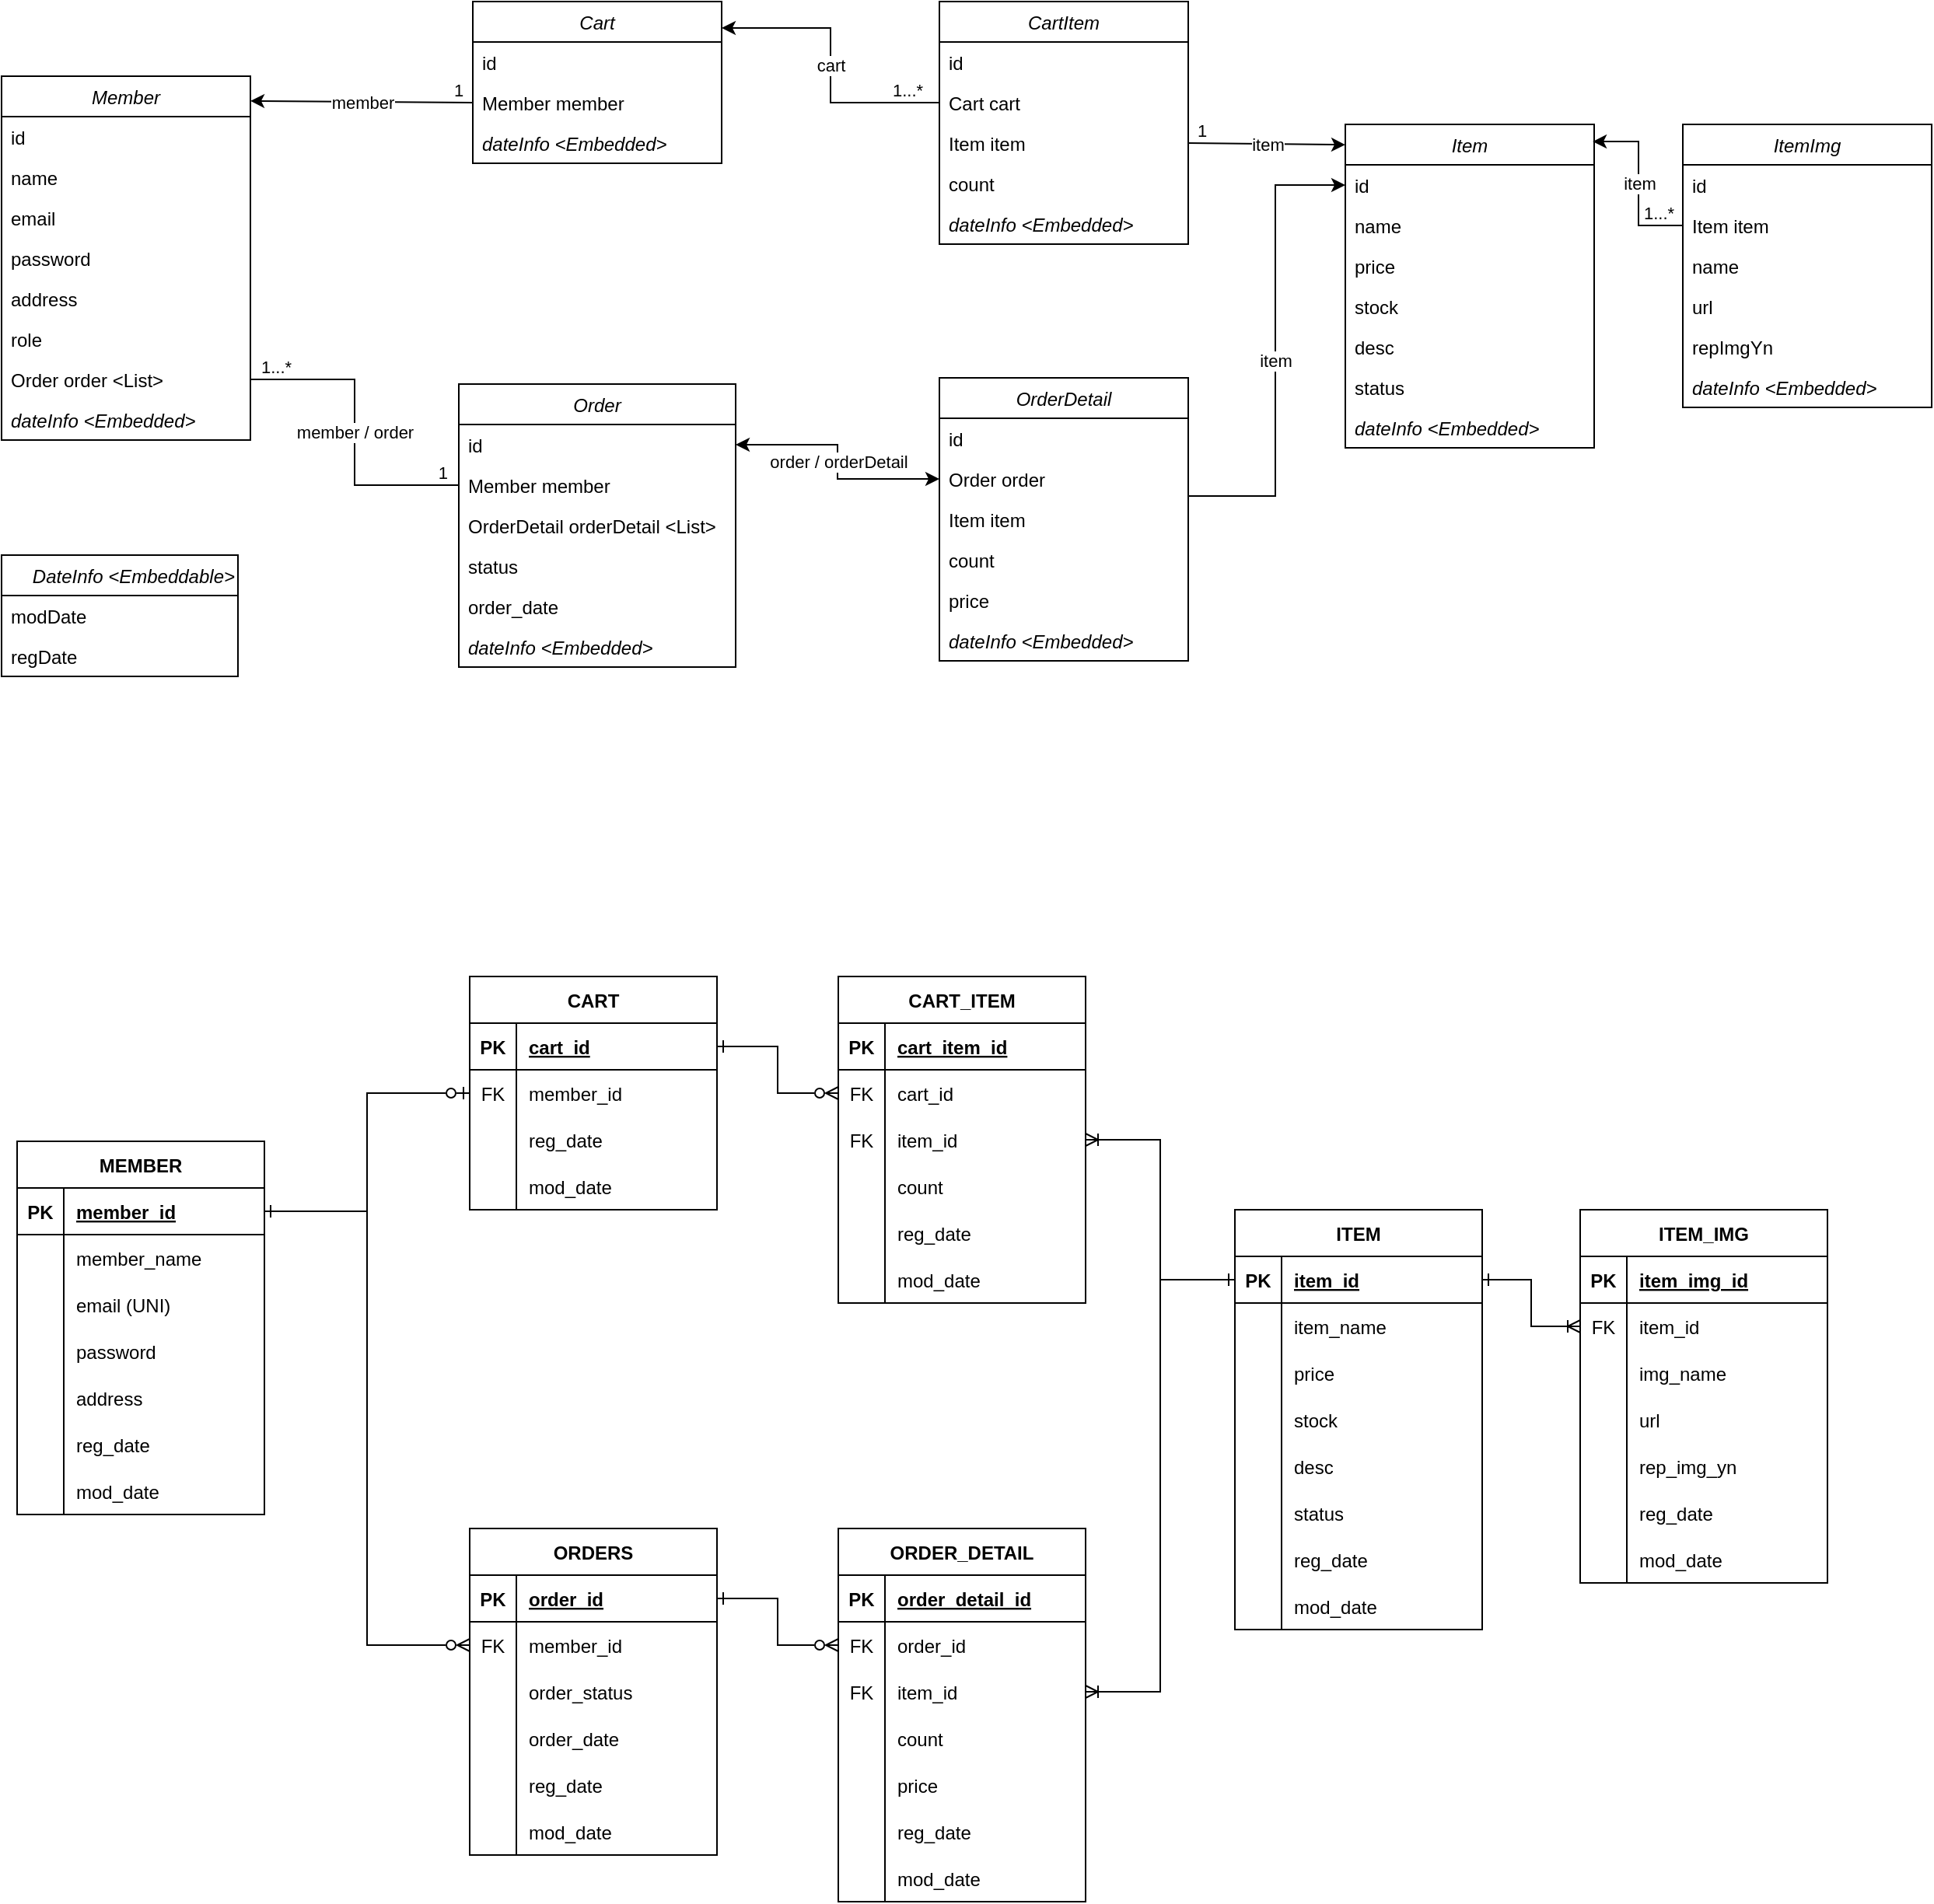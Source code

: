 <mxfile version="20.8.10" type="device"><diagram id="C5RBs43oDa-KdzZeNtuy" name="주문"><mxGraphModel dx="1434" dy="844" grid="0" gridSize="10" guides="1" tooltips="1" connect="1" arrows="1" fold="1" page="0" pageScale="1" pageWidth="827" pageHeight="1169" math="0" shadow="0"><root><mxCell id="WIyWlLk6GJQsqaUBKTNV-0"/><mxCell id="WIyWlLk6GJQsqaUBKTNV-1" parent="WIyWlLk6GJQsqaUBKTNV-0"/><mxCell id="zkfFHV4jXpPFQw0GAbJ--0" value="Item" style="swimlane;fontStyle=2;align=center;verticalAlign=top;childLayout=stackLayout;horizontal=1;startSize=26;horizontalStack=0;resizeParent=1;resizeLast=0;collapsible=1;marginBottom=0;rounded=0;shadow=0;strokeWidth=1;" parent="WIyWlLk6GJQsqaUBKTNV-1" vertex="1"><mxGeometry x="929" y="188" width="160" height="208" as="geometry"><mxRectangle x="230" y="140" width="160" height="26" as="alternateBounds"/></mxGeometry></mxCell><mxCell id="zkfFHV4jXpPFQw0GAbJ--1" value="id" style="text;align=left;verticalAlign=top;spacingLeft=4;spacingRight=4;overflow=hidden;rotatable=0;points=[[0,0.5],[1,0.5]];portConstraint=eastwest;" parent="zkfFHV4jXpPFQw0GAbJ--0" vertex="1"><mxGeometry y="26" width="160" height="26" as="geometry"/></mxCell><mxCell id="zkfFHV4jXpPFQw0GAbJ--2" value="name" style="text;align=left;verticalAlign=top;spacingLeft=4;spacingRight=4;overflow=hidden;rotatable=0;points=[[0,0.5],[1,0.5]];portConstraint=eastwest;rounded=0;shadow=0;html=0;" parent="zkfFHV4jXpPFQw0GAbJ--0" vertex="1"><mxGeometry y="52" width="160" height="26" as="geometry"/></mxCell><mxCell id="zkfFHV4jXpPFQw0GAbJ--3" value="price" style="text;align=left;verticalAlign=top;spacingLeft=4;spacingRight=4;overflow=hidden;rotatable=0;points=[[0,0.5],[1,0.5]];portConstraint=eastwest;rounded=0;shadow=0;html=0;" parent="zkfFHV4jXpPFQw0GAbJ--0" vertex="1"><mxGeometry y="78" width="160" height="26" as="geometry"/></mxCell><mxCell id="uTfQXRK-Z2ath6xREsuQ-17" value="stock" style="text;align=left;verticalAlign=top;spacingLeft=4;spacingRight=4;overflow=hidden;rotatable=0;points=[[0,0.5],[1,0.5]];portConstraint=eastwest;rounded=0;shadow=0;html=0;" parent="zkfFHV4jXpPFQw0GAbJ--0" vertex="1"><mxGeometry y="104" width="160" height="26" as="geometry"/></mxCell><mxCell id="uTfQXRK-Z2ath6xREsuQ-18" value="desc" style="text;align=left;verticalAlign=top;spacingLeft=4;spacingRight=4;overflow=hidden;rotatable=0;points=[[0,0.5],[1,0.5]];portConstraint=eastwest;rounded=0;shadow=0;html=0;" parent="zkfFHV4jXpPFQw0GAbJ--0" vertex="1"><mxGeometry y="130" width="160" height="26" as="geometry"/></mxCell><mxCell id="uTfQXRK-Z2ath6xREsuQ-19" value="status" style="text;align=left;verticalAlign=top;spacingLeft=4;spacingRight=4;overflow=hidden;rotatable=0;points=[[0,0.5],[1,0.5]];portConstraint=eastwest;rounded=0;shadow=0;html=0;" parent="zkfFHV4jXpPFQw0GAbJ--0" vertex="1"><mxGeometry y="156" width="160" height="26" as="geometry"/></mxCell><mxCell id="uTfQXRK-Z2ath6xREsuQ-20" value="dateInfo &lt;Embedded&gt;" style="text;align=left;verticalAlign=top;spacingLeft=4;spacingRight=4;overflow=hidden;rotatable=0;points=[[0,0.5],[1,0.5]];portConstraint=eastwest;rounded=0;shadow=0;html=0;fontStyle=2" parent="zkfFHV4jXpPFQw0GAbJ--0" vertex="1"><mxGeometry y="182" width="160" height="26" as="geometry"/></mxCell><mxCell id="uTfQXRK-Z2ath6xREsuQ-4" value="ITEM" style="shape=table;startSize=30;container=1;collapsible=1;childLayout=tableLayout;fixedRows=1;rowLines=0;fontStyle=1;align=center;resizeLast=1;swimlaneLine=1;" parent="WIyWlLk6GJQsqaUBKTNV-1" vertex="1"><mxGeometry x="858" y="886" width="159" height="270" as="geometry"/></mxCell><mxCell id="uTfQXRK-Z2ath6xREsuQ-5" value="" style="shape=tableRow;horizontal=0;startSize=0;swimlaneHead=0;swimlaneBody=0;fillColor=none;collapsible=0;dropTarget=0;points=[[0,0.5],[1,0.5]];portConstraint=eastwest;top=0;left=0;right=0;bottom=1;" parent="uTfQXRK-Z2ath6xREsuQ-4" vertex="1"><mxGeometry y="30" width="159" height="30" as="geometry"/></mxCell><mxCell id="uTfQXRK-Z2ath6xREsuQ-6" value="PK" style="shape=partialRectangle;connectable=0;fillColor=none;top=0;left=0;bottom=0;right=0;fontStyle=1;overflow=hidden;" parent="uTfQXRK-Z2ath6xREsuQ-5" vertex="1"><mxGeometry width="30" height="30" as="geometry"><mxRectangle width="30" height="30" as="alternateBounds"/></mxGeometry></mxCell><mxCell id="uTfQXRK-Z2ath6xREsuQ-7" value="item_id" style="shape=partialRectangle;connectable=0;fillColor=none;top=0;left=0;bottom=0;right=0;align=left;spacingLeft=6;fontStyle=5;overflow=hidden;" parent="uTfQXRK-Z2ath6xREsuQ-5" vertex="1"><mxGeometry x="30" width="129" height="30" as="geometry"><mxRectangle width="129" height="30" as="alternateBounds"/></mxGeometry></mxCell><mxCell id="uTfQXRK-Z2ath6xREsuQ-8" value="" style="shape=tableRow;horizontal=0;startSize=0;swimlaneHead=0;swimlaneBody=0;fillColor=none;collapsible=0;dropTarget=0;points=[[0,0.5],[1,0.5]];portConstraint=eastwest;top=0;left=0;right=0;bottom=0;" parent="uTfQXRK-Z2ath6xREsuQ-4" vertex="1"><mxGeometry y="60" width="159" height="30" as="geometry"/></mxCell><mxCell id="uTfQXRK-Z2ath6xREsuQ-9" value="" style="shape=partialRectangle;connectable=0;fillColor=none;top=0;left=0;bottom=0;right=0;editable=1;overflow=hidden;" parent="uTfQXRK-Z2ath6xREsuQ-8" vertex="1"><mxGeometry width="30" height="30" as="geometry"><mxRectangle width="30" height="30" as="alternateBounds"/></mxGeometry></mxCell><mxCell id="uTfQXRK-Z2ath6xREsuQ-10" value="item_name" style="shape=partialRectangle;connectable=0;fillColor=none;top=0;left=0;bottom=0;right=0;align=left;spacingLeft=6;overflow=hidden;" parent="uTfQXRK-Z2ath6xREsuQ-8" vertex="1"><mxGeometry x="30" width="129" height="30" as="geometry"><mxRectangle width="129" height="30" as="alternateBounds"/></mxGeometry></mxCell><mxCell id="uTfQXRK-Z2ath6xREsuQ-11" value="" style="shape=tableRow;horizontal=0;startSize=0;swimlaneHead=0;swimlaneBody=0;fillColor=none;collapsible=0;dropTarget=0;points=[[0,0.5],[1,0.5]];portConstraint=eastwest;top=0;left=0;right=0;bottom=0;" parent="uTfQXRK-Z2ath6xREsuQ-4" vertex="1"><mxGeometry y="90" width="159" height="30" as="geometry"/></mxCell><mxCell id="uTfQXRK-Z2ath6xREsuQ-12" value="" style="shape=partialRectangle;connectable=0;fillColor=none;top=0;left=0;bottom=0;right=0;editable=1;overflow=hidden;" parent="uTfQXRK-Z2ath6xREsuQ-11" vertex="1"><mxGeometry width="30" height="30" as="geometry"><mxRectangle width="30" height="30" as="alternateBounds"/></mxGeometry></mxCell><mxCell id="uTfQXRK-Z2ath6xREsuQ-13" value="price" style="shape=partialRectangle;connectable=0;fillColor=none;top=0;left=0;bottom=0;right=0;align=left;spacingLeft=6;overflow=hidden;" parent="uTfQXRK-Z2ath6xREsuQ-11" vertex="1"><mxGeometry x="30" width="129" height="30" as="geometry"><mxRectangle width="129" height="30" as="alternateBounds"/></mxGeometry></mxCell><mxCell id="uTfQXRK-Z2ath6xREsuQ-43" value="" style="shape=tableRow;horizontal=0;startSize=0;swimlaneHead=0;swimlaneBody=0;fillColor=none;collapsible=0;dropTarget=0;points=[[0,0.5],[1,0.5]];portConstraint=eastwest;top=0;left=0;right=0;bottom=0;" parent="uTfQXRK-Z2ath6xREsuQ-4" vertex="1"><mxGeometry y="120" width="159" height="30" as="geometry"/></mxCell><mxCell id="uTfQXRK-Z2ath6xREsuQ-44" value="" style="shape=partialRectangle;connectable=0;fillColor=none;top=0;left=0;bottom=0;right=0;editable=1;overflow=hidden;" parent="uTfQXRK-Z2ath6xREsuQ-43" vertex="1"><mxGeometry width="30" height="30" as="geometry"><mxRectangle width="30" height="30" as="alternateBounds"/></mxGeometry></mxCell><mxCell id="uTfQXRK-Z2ath6xREsuQ-45" value="stock" style="shape=partialRectangle;connectable=0;fillColor=none;top=0;left=0;bottom=0;right=0;align=left;spacingLeft=6;overflow=hidden;" parent="uTfQXRK-Z2ath6xREsuQ-43" vertex="1"><mxGeometry x="30" width="129" height="30" as="geometry"><mxRectangle width="129" height="30" as="alternateBounds"/></mxGeometry></mxCell><mxCell id="uTfQXRK-Z2ath6xREsuQ-14" value="" style="shape=tableRow;horizontal=0;startSize=0;swimlaneHead=0;swimlaneBody=0;fillColor=none;collapsible=0;dropTarget=0;points=[[0,0.5],[1,0.5]];portConstraint=eastwest;top=0;left=0;right=0;bottom=0;" parent="uTfQXRK-Z2ath6xREsuQ-4" vertex="1"><mxGeometry y="150" width="159" height="30" as="geometry"/></mxCell><mxCell id="uTfQXRK-Z2ath6xREsuQ-15" value="" style="shape=partialRectangle;connectable=0;fillColor=none;top=0;left=0;bottom=0;right=0;editable=1;overflow=hidden;" parent="uTfQXRK-Z2ath6xREsuQ-14" vertex="1"><mxGeometry width="30" height="30" as="geometry"><mxRectangle width="30" height="30" as="alternateBounds"/></mxGeometry></mxCell><mxCell id="uTfQXRK-Z2ath6xREsuQ-16" value="desc" style="shape=partialRectangle;connectable=0;fillColor=none;top=0;left=0;bottom=0;right=0;align=left;spacingLeft=6;overflow=hidden;" parent="uTfQXRK-Z2ath6xREsuQ-14" vertex="1"><mxGeometry x="30" width="129" height="30" as="geometry"><mxRectangle width="129" height="30" as="alternateBounds"/></mxGeometry></mxCell><mxCell id="uTfQXRK-Z2ath6xREsuQ-46" value="" style="shape=tableRow;horizontal=0;startSize=0;swimlaneHead=0;swimlaneBody=0;fillColor=none;collapsible=0;dropTarget=0;points=[[0,0.5],[1,0.5]];portConstraint=eastwest;top=0;left=0;right=0;bottom=0;" parent="uTfQXRK-Z2ath6xREsuQ-4" vertex="1"><mxGeometry y="180" width="159" height="30" as="geometry"/></mxCell><mxCell id="uTfQXRK-Z2ath6xREsuQ-47" value="" style="shape=partialRectangle;connectable=0;fillColor=none;top=0;left=0;bottom=0;right=0;editable=1;overflow=hidden;" parent="uTfQXRK-Z2ath6xREsuQ-46" vertex="1"><mxGeometry width="30" height="30" as="geometry"><mxRectangle width="30" height="30" as="alternateBounds"/></mxGeometry></mxCell><mxCell id="uTfQXRK-Z2ath6xREsuQ-48" value="status" style="shape=partialRectangle;connectable=0;fillColor=none;top=0;left=0;bottom=0;right=0;align=left;spacingLeft=6;overflow=hidden;" parent="uTfQXRK-Z2ath6xREsuQ-46" vertex="1"><mxGeometry x="30" width="129" height="30" as="geometry"><mxRectangle width="129" height="30" as="alternateBounds"/></mxGeometry></mxCell><mxCell id="uTfQXRK-Z2ath6xREsuQ-25" value="" style="shape=tableRow;horizontal=0;startSize=0;swimlaneHead=0;swimlaneBody=0;fillColor=none;collapsible=0;dropTarget=0;points=[[0,0.5],[1,0.5]];portConstraint=eastwest;top=0;left=0;right=0;bottom=0;" parent="uTfQXRK-Z2ath6xREsuQ-4" vertex="1"><mxGeometry y="210" width="159" height="30" as="geometry"/></mxCell><mxCell id="uTfQXRK-Z2ath6xREsuQ-26" value="" style="shape=partialRectangle;connectable=0;fillColor=none;top=0;left=0;bottom=0;right=0;editable=1;overflow=hidden;" parent="uTfQXRK-Z2ath6xREsuQ-25" vertex="1"><mxGeometry width="30" height="30" as="geometry"><mxRectangle width="30" height="30" as="alternateBounds"/></mxGeometry></mxCell><mxCell id="uTfQXRK-Z2ath6xREsuQ-27" value="reg_date" style="shape=partialRectangle;connectable=0;fillColor=none;top=0;left=0;bottom=0;right=0;align=left;spacingLeft=6;overflow=hidden;" parent="uTfQXRK-Z2ath6xREsuQ-25" vertex="1"><mxGeometry x="30" width="129" height="30" as="geometry"><mxRectangle width="129" height="30" as="alternateBounds"/></mxGeometry></mxCell><mxCell id="uTfQXRK-Z2ath6xREsuQ-28" value="" style="shape=tableRow;horizontal=0;startSize=0;swimlaneHead=0;swimlaneBody=0;fillColor=none;collapsible=0;dropTarget=0;points=[[0,0.5],[1,0.5]];portConstraint=eastwest;top=0;left=0;right=0;bottom=0;" parent="uTfQXRK-Z2ath6xREsuQ-4" vertex="1"><mxGeometry y="240" width="159" height="30" as="geometry"/></mxCell><mxCell id="uTfQXRK-Z2ath6xREsuQ-29" value="" style="shape=partialRectangle;connectable=0;fillColor=none;top=0;left=0;bottom=0;right=0;editable=1;overflow=hidden;" parent="uTfQXRK-Z2ath6xREsuQ-28" vertex="1"><mxGeometry width="30" height="30" as="geometry"><mxRectangle width="30" height="30" as="alternateBounds"/></mxGeometry></mxCell><mxCell id="uTfQXRK-Z2ath6xREsuQ-30" value="mod_date" style="shape=partialRectangle;connectable=0;fillColor=none;top=0;left=0;bottom=0;right=0;align=left;spacingLeft=6;overflow=hidden;" parent="uTfQXRK-Z2ath6xREsuQ-28" vertex="1"><mxGeometry x="30" width="129" height="30" as="geometry"><mxRectangle width="129" height="30" as="alternateBounds"/></mxGeometry></mxCell><mxCell id="DPVKsSC4_K067OGJjrmP-0" value="MEMBER" style="shape=table;startSize=30;container=1;collapsible=1;childLayout=tableLayout;fixedRows=1;rowLines=0;fontStyle=1;align=center;resizeLast=1;" parent="WIyWlLk6GJQsqaUBKTNV-1" vertex="1"><mxGeometry x="75" y="842" width="159" height="240" as="geometry"/></mxCell><mxCell id="DPVKsSC4_K067OGJjrmP-1" value="" style="shape=tableRow;horizontal=0;startSize=0;swimlaneHead=0;swimlaneBody=0;fillColor=none;collapsible=0;dropTarget=0;points=[[0,0.5],[1,0.5]];portConstraint=eastwest;top=0;left=0;right=0;bottom=1;" parent="DPVKsSC4_K067OGJjrmP-0" vertex="1"><mxGeometry y="30" width="159" height="30" as="geometry"/></mxCell><mxCell id="DPVKsSC4_K067OGJjrmP-2" value="PK" style="shape=partialRectangle;connectable=0;fillColor=none;top=0;left=0;bottom=0;right=0;fontStyle=1;overflow=hidden;" parent="DPVKsSC4_K067OGJjrmP-1" vertex="1"><mxGeometry width="30" height="30" as="geometry"><mxRectangle width="30" height="30" as="alternateBounds"/></mxGeometry></mxCell><mxCell id="DPVKsSC4_K067OGJjrmP-3" value="member_id" style="shape=partialRectangle;connectable=0;fillColor=none;top=0;left=0;bottom=0;right=0;align=left;spacingLeft=6;fontStyle=5;overflow=hidden;" parent="DPVKsSC4_K067OGJjrmP-1" vertex="1"><mxGeometry x="30" width="129" height="30" as="geometry"><mxRectangle width="129" height="30" as="alternateBounds"/></mxGeometry></mxCell><mxCell id="DPVKsSC4_K067OGJjrmP-4" value="" style="shape=tableRow;horizontal=0;startSize=0;swimlaneHead=0;swimlaneBody=0;fillColor=none;collapsible=0;dropTarget=0;points=[[0,0.5],[1,0.5]];portConstraint=eastwest;top=0;left=0;right=0;bottom=0;" parent="DPVKsSC4_K067OGJjrmP-0" vertex="1"><mxGeometry y="60" width="159" height="30" as="geometry"/></mxCell><mxCell id="DPVKsSC4_K067OGJjrmP-5" value="" style="shape=partialRectangle;connectable=0;fillColor=none;top=0;left=0;bottom=0;right=0;editable=1;overflow=hidden;" parent="DPVKsSC4_K067OGJjrmP-4" vertex="1"><mxGeometry width="30" height="30" as="geometry"><mxRectangle width="30" height="30" as="alternateBounds"/></mxGeometry></mxCell><mxCell id="DPVKsSC4_K067OGJjrmP-6" value="member_name" style="shape=partialRectangle;connectable=0;fillColor=none;top=0;left=0;bottom=0;right=0;align=left;spacingLeft=6;overflow=hidden;" parent="DPVKsSC4_K067OGJjrmP-4" vertex="1"><mxGeometry x="30" width="129" height="30" as="geometry"><mxRectangle width="129" height="30" as="alternateBounds"/></mxGeometry></mxCell><mxCell id="DPVKsSC4_K067OGJjrmP-7" value="" style="shape=tableRow;horizontal=0;startSize=0;swimlaneHead=0;swimlaneBody=0;fillColor=none;collapsible=0;dropTarget=0;points=[[0,0.5],[1,0.5]];portConstraint=eastwest;top=0;left=0;right=0;bottom=0;" parent="DPVKsSC4_K067OGJjrmP-0" vertex="1"><mxGeometry y="90" width="159" height="30" as="geometry"/></mxCell><mxCell id="DPVKsSC4_K067OGJjrmP-8" value="" style="shape=partialRectangle;connectable=0;fillColor=none;top=0;left=0;bottom=0;right=0;editable=1;overflow=hidden;" parent="DPVKsSC4_K067OGJjrmP-7" vertex="1"><mxGeometry width="30" height="30" as="geometry"><mxRectangle width="30" height="30" as="alternateBounds"/></mxGeometry></mxCell><mxCell id="DPVKsSC4_K067OGJjrmP-9" value="email (UNI)" style="shape=partialRectangle;connectable=0;fillColor=none;top=0;left=0;bottom=0;right=0;align=left;spacingLeft=6;overflow=hidden;" parent="DPVKsSC4_K067OGJjrmP-7" vertex="1"><mxGeometry x="30" width="129" height="30" as="geometry"><mxRectangle width="129" height="30" as="alternateBounds"/></mxGeometry></mxCell><mxCell id="DPVKsSC4_K067OGJjrmP-10" value="" style="shape=tableRow;horizontal=0;startSize=0;swimlaneHead=0;swimlaneBody=0;fillColor=none;collapsible=0;dropTarget=0;points=[[0,0.5],[1,0.5]];portConstraint=eastwest;top=0;left=0;right=0;bottom=0;" parent="DPVKsSC4_K067OGJjrmP-0" vertex="1"><mxGeometry y="120" width="159" height="30" as="geometry"/></mxCell><mxCell id="DPVKsSC4_K067OGJjrmP-11" value="" style="shape=partialRectangle;connectable=0;fillColor=none;top=0;left=0;bottom=0;right=0;editable=1;overflow=hidden;" parent="DPVKsSC4_K067OGJjrmP-10" vertex="1"><mxGeometry width="30" height="30" as="geometry"><mxRectangle width="30" height="30" as="alternateBounds"/></mxGeometry></mxCell><mxCell id="DPVKsSC4_K067OGJjrmP-12" value="password" style="shape=partialRectangle;connectable=0;fillColor=none;top=0;left=0;bottom=0;right=0;align=left;spacingLeft=6;overflow=hidden;" parent="DPVKsSC4_K067OGJjrmP-10" vertex="1"><mxGeometry x="30" width="129" height="30" as="geometry"><mxRectangle width="129" height="30" as="alternateBounds"/></mxGeometry></mxCell><mxCell id="DPVKsSC4_K067OGJjrmP-13" value="" style="shape=tableRow;horizontal=0;startSize=0;swimlaneHead=0;swimlaneBody=0;fillColor=none;collapsible=0;dropTarget=0;points=[[0,0.5],[1,0.5]];portConstraint=eastwest;top=0;left=0;right=0;bottom=0;" parent="DPVKsSC4_K067OGJjrmP-0" vertex="1"><mxGeometry y="150" width="159" height="30" as="geometry"/></mxCell><mxCell id="DPVKsSC4_K067OGJjrmP-14" value="" style="shape=partialRectangle;connectable=0;fillColor=none;top=0;left=0;bottom=0;right=0;editable=1;overflow=hidden;" parent="DPVKsSC4_K067OGJjrmP-13" vertex="1"><mxGeometry width="30" height="30" as="geometry"><mxRectangle width="30" height="30" as="alternateBounds"/></mxGeometry></mxCell><mxCell id="DPVKsSC4_K067OGJjrmP-15" value="address" style="shape=partialRectangle;connectable=0;fillColor=none;top=0;left=0;bottom=0;right=0;align=left;spacingLeft=6;overflow=hidden;" parent="DPVKsSC4_K067OGJjrmP-13" vertex="1"><mxGeometry x="30" width="129" height="30" as="geometry"><mxRectangle width="129" height="30" as="alternateBounds"/></mxGeometry></mxCell><mxCell id="DPVKsSC4_K067OGJjrmP-25" value="" style="shape=tableRow;horizontal=0;startSize=0;swimlaneHead=0;swimlaneBody=0;fillColor=none;collapsible=0;dropTarget=0;points=[[0,0.5],[1,0.5]];portConstraint=eastwest;top=0;left=0;right=0;bottom=0;" parent="DPVKsSC4_K067OGJjrmP-0" vertex="1"><mxGeometry y="180" width="159" height="30" as="geometry"/></mxCell><mxCell id="DPVKsSC4_K067OGJjrmP-26" value="" style="shape=partialRectangle;connectable=0;fillColor=none;top=0;left=0;bottom=0;right=0;editable=1;overflow=hidden;" parent="DPVKsSC4_K067OGJjrmP-25" vertex="1"><mxGeometry width="30" height="30" as="geometry"><mxRectangle width="30" height="30" as="alternateBounds"/></mxGeometry></mxCell><mxCell id="DPVKsSC4_K067OGJjrmP-27" value="reg_date" style="shape=partialRectangle;connectable=0;fillColor=none;top=0;left=0;bottom=0;right=0;align=left;spacingLeft=6;overflow=hidden;" parent="DPVKsSC4_K067OGJjrmP-25" vertex="1"><mxGeometry x="30" width="129" height="30" as="geometry"><mxRectangle width="129" height="30" as="alternateBounds"/></mxGeometry></mxCell><mxCell id="DPVKsSC4_K067OGJjrmP-28" value="" style="shape=tableRow;horizontal=0;startSize=0;swimlaneHead=0;swimlaneBody=0;fillColor=none;collapsible=0;dropTarget=0;points=[[0,0.5],[1,0.5]];portConstraint=eastwest;top=0;left=0;right=0;bottom=0;" parent="DPVKsSC4_K067OGJjrmP-0" vertex="1"><mxGeometry y="210" width="159" height="30" as="geometry"/></mxCell><mxCell id="DPVKsSC4_K067OGJjrmP-29" value="" style="shape=partialRectangle;connectable=0;fillColor=none;top=0;left=0;bottom=0;right=0;editable=1;overflow=hidden;" parent="DPVKsSC4_K067OGJjrmP-28" vertex="1"><mxGeometry width="30" height="30" as="geometry"><mxRectangle width="30" height="30" as="alternateBounds"/></mxGeometry></mxCell><mxCell id="DPVKsSC4_K067OGJjrmP-30" value="mod_date" style="shape=partialRectangle;connectable=0;fillColor=none;top=0;left=0;bottom=0;right=0;align=left;spacingLeft=6;overflow=hidden;" parent="DPVKsSC4_K067OGJjrmP-28" vertex="1"><mxGeometry x="30" width="129" height="30" as="geometry"><mxRectangle width="129" height="30" as="alternateBounds"/></mxGeometry></mxCell><mxCell id="DPVKsSC4_K067OGJjrmP-31" value="Member" style="swimlane;fontStyle=2;align=center;verticalAlign=top;childLayout=stackLayout;horizontal=1;startSize=26;horizontalStack=0;resizeParent=1;resizeLast=0;collapsible=1;marginBottom=0;rounded=0;shadow=0;strokeWidth=1;" parent="WIyWlLk6GJQsqaUBKTNV-1" vertex="1"><mxGeometry x="65" y="157" width="160" height="234" as="geometry"><mxRectangle x="230" y="140" width="160" height="26" as="alternateBounds"/></mxGeometry></mxCell><mxCell id="DPVKsSC4_K067OGJjrmP-32" value="id" style="text;align=left;verticalAlign=top;spacingLeft=4;spacingRight=4;overflow=hidden;rotatable=0;points=[[0,0.5],[1,0.5]];portConstraint=eastwest;" parent="DPVKsSC4_K067OGJjrmP-31" vertex="1"><mxGeometry y="26" width="160" height="26" as="geometry"/></mxCell><mxCell id="DPVKsSC4_K067OGJjrmP-33" value="name" style="text;align=left;verticalAlign=top;spacingLeft=4;spacingRight=4;overflow=hidden;rotatable=0;points=[[0,0.5],[1,0.5]];portConstraint=eastwest;rounded=0;shadow=0;html=0;" parent="DPVKsSC4_K067OGJjrmP-31" vertex="1"><mxGeometry y="52" width="160" height="26" as="geometry"/></mxCell><mxCell id="DPVKsSC4_K067OGJjrmP-34" value="email" style="text;align=left;verticalAlign=top;spacingLeft=4;spacingRight=4;overflow=hidden;rotatable=0;points=[[0,0.5],[1,0.5]];portConstraint=eastwest;rounded=0;shadow=0;html=0;" parent="DPVKsSC4_K067OGJjrmP-31" vertex="1"><mxGeometry y="78" width="160" height="26" as="geometry"/></mxCell><mxCell id="DPVKsSC4_K067OGJjrmP-35" value="password" style="text;align=left;verticalAlign=top;spacingLeft=4;spacingRight=4;overflow=hidden;rotatable=0;points=[[0,0.5],[1,0.5]];portConstraint=eastwest;rounded=0;shadow=0;html=0;" parent="DPVKsSC4_K067OGJjrmP-31" vertex="1"><mxGeometry y="104" width="160" height="26" as="geometry"/></mxCell><mxCell id="DPVKsSC4_K067OGJjrmP-36" value="address" style="text;align=left;verticalAlign=top;spacingLeft=4;spacingRight=4;overflow=hidden;rotatable=0;points=[[0,0.5],[1,0.5]];portConstraint=eastwest;rounded=0;shadow=0;html=0;" parent="DPVKsSC4_K067OGJjrmP-31" vertex="1"><mxGeometry y="130" width="160" height="26" as="geometry"/></mxCell><mxCell id="DPVKsSC4_K067OGJjrmP-40" value="role" style="text;align=left;verticalAlign=top;spacingLeft=4;spacingRight=4;overflow=hidden;rotatable=0;points=[[0,0.5],[1,0.5]];portConstraint=eastwest;rounded=0;shadow=0;html=0;" parent="DPVKsSC4_K067OGJjrmP-31" vertex="1"><mxGeometry y="156" width="160" height="26" as="geometry"/></mxCell><mxCell id="AyJ1LNA87BgBYngQ8w44-126" value="Order order &lt;List&gt;" style="text;align=left;verticalAlign=top;spacingLeft=4;spacingRight=4;overflow=hidden;rotatable=0;points=[[0,0.5],[1,0.5]];portConstraint=eastwest;rounded=0;shadow=0;html=0;" vertex="1" parent="DPVKsSC4_K067OGJjrmP-31"><mxGeometry y="182" width="160" height="26" as="geometry"/></mxCell><mxCell id="DPVKsSC4_K067OGJjrmP-38" value="dateInfo &lt;Embedded&gt;" style="text;align=left;verticalAlign=top;spacingLeft=4;spacingRight=4;overflow=hidden;rotatable=0;points=[[0,0.5],[1,0.5]];portConstraint=eastwest;rounded=0;shadow=0;html=0;fontStyle=2;horizontal=1;" parent="DPVKsSC4_K067OGJjrmP-31" vertex="1"><mxGeometry y="208" width="160" height="26" as="geometry"/></mxCell><mxCell id="DPVKsSC4_K067OGJjrmP-41" value="DateInfo &lt;Embeddable&gt;" style="swimlane;fontStyle=2;align=right;verticalAlign=top;childLayout=stackLayout;horizontal=1;startSize=26;horizontalStack=0;resizeParent=1;resizeLast=0;collapsible=1;marginBottom=0;rounded=0;shadow=0;strokeWidth=1;" parent="WIyWlLk6GJQsqaUBKTNV-1" vertex="1"><mxGeometry x="65" y="465" width="152" height="78" as="geometry"><mxRectangle x="230" y="140" width="160" height="26" as="alternateBounds"/></mxGeometry></mxCell><mxCell id="DPVKsSC4_K067OGJjrmP-49" value="modDate" style="text;align=left;verticalAlign=top;spacingLeft=4;spacingRight=4;overflow=hidden;rotatable=0;points=[[0,0.5],[1,0.5]];portConstraint=eastwest;rounded=0;shadow=0;html=0;" parent="DPVKsSC4_K067OGJjrmP-41" vertex="1"><mxGeometry y="26" width="152" height="26" as="geometry"/></mxCell><mxCell id="DPVKsSC4_K067OGJjrmP-48" value="regDate" style="text;align=left;verticalAlign=top;spacingLeft=4;spacingRight=4;overflow=hidden;rotatable=0;points=[[0,0.5],[1,0.5]];portConstraint=eastwest;rounded=0;shadow=0;html=0;" parent="DPVKsSC4_K067OGJjrmP-41" vertex="1"><mxGeometry y="52" width="152" height="26" as="geometry"/></mxCell><mxCell id="AyJ1LNA87BgBYngQ8w44-0" value="Cart" style="swimlane;fontStyle=2;align=center;verticalAlign=top;childLayout=stackLayout;horizontal=1;startSize=26;horizontalStack=0;resizeParent=1;resizeLast=0;collapsible=1;marginBottom=0;rounded=0;shadow=0;strokeWidth=1;" vertex="1" parent="WIyWlLk6GJQsqaUBKTNV-1"><mxGeometry x="368" y="109" width="160" height="104" as="geometry"><mxRectangle x="230" y="140" width="160" height="26" as="alternateBounds"/></mxGeometry></mxCell><mxCell id="AyJ1LNA87BgBYngQ8w44-1" value="id" style="text;align=left;verticalAlign=top;spacingLeft=4;spacingRight=4;overflow=hidden;rotatable=0;points=[[0,0.5],[1,0.5]];portConstraint=eastwest;" vertex="1" parent="AyJ1LNA87BgBYngQ8w44-0"><mxGeometry y="26" width="160" height="26" as="geometry"/></mxCell><mxCell id="AyJ1LNA87BgBYngQ8w44-2" value="Member member" style="text;align=left;verticalAlign=top;spacingLeft=4;spacingRight=4;overflow=hidden;rotatable=0;points=[[0,0.5],[1,0.5]];portConstraint=eastwest;rounded=0;shadow=0;html=0;" vertex="1" parent="AyJ1LNA87BgBYngQ8w44-0"><mxGeometry y="52" width="160" height="26" as="geometry"/></mxCell><mxCell id="AyJ1LNA87BgBYngQ8w44-7" value="dateInfo &lt;Embedded&gt;" style="text;align=left;verticalAlign=top;spacingLeft=4;spacingRight=4;overflow=hidden;rotatable=0;points=[[0,0.5],[1,0.5]];portConstraint=eastwest;rounded=0;shadow=0;html=0;fontStyle=2;horizontal=1;" vertex="1" parent="AyJ1LNA87BgBYngQ8w44-0"><mxGeometry y="78" width="160" height="26" as="geometry"/></mxCell><mxCell id="AyJ1LNA87BgBYngQ8w44-9" value="CART" style="shape=table;startSize=30;container=1;collapsible=1;childLayout=tableLayout;fixedRows=1;rowLines=0;fontStyle=1;align=center;resizeLast=1;" vertex="1" parent="WIyWlLk6GJQsqaUBKTNV-1"><mxGeometry x="366" y="736" width="159" height="150" as="geometry"/></mxCell><mxCell id="AyJ1LNA87BgBYngQ8w44-10" value="" style="shape=tableRow;horizontal=0;startSize=0;swimlaneHead=0;swimlaneBody=0;fillColor=none;collapsible=0;dropTarget=0;points=[[0,0.5],[1,0.5]];portConstraint=eastwest;top=0;left=0;right=0;bottom=1;" vertex="1" parent="AyJ1LNA87BgBYngQ8w44-9"><mxGeometry y="30" width="159" height="30" as="geometry"/></mxCell><mxCell id="AyJ1LNA87BgBYngQ8w44-11" value="PK" style="shape=partialRectangle;connectable=0;fillColor=none;top=0;left=0;bottom=0;right=0;fontStyle=1;overflow=hidden;" vertex="1" parent="AyJ1LNA87BgBYngQ8w44-10"><mxGeometry width="30" height="30" as="geometry"><mxRectangle width="30" height="30" as="alternateBounds"/></mxGeometry></mxCell><mxCell id="AyJ1LNA87BgBYngQ8w44-12" value="cart_id" style="shape=partialRectangle;connectable=0;fillColor=none;top=0;left=0;bottom=0;right=0;align=left;spacingLeft=6;fontStyle=5;overflow=hidden;" vertex="1" parent="AyJ1LNA87BgBYngQ8w44-10"><mxGeometry x="30" width="129" height="30" as="geometry"><mxRectangle width="129" height="30" as="alternateBounds"/></mxGeometry></mxCell><mxCell id="AyJ1LNA87BgBYngQ8w44-13" value="" style="shape=tableRow;horizontal=0;startSize=0;swimlaneHead=0;swimlaneBody=0;fillColor=none;collapsible=0;dropTarget=0;points=[[0,0.5],[1,0.5]];portConstraint=eastwest;top=0;left=0;right=0;bottom=0;" vertex="1" parent="AyJ1LNA87BgBYngQ8w44-9"><mxGeometry y="60" width="159" height="30" as="geometry"/></mxCell><mxCell id="AyJ1LNA87BgBYngQ8w44-14" value="FK" style="shape=partialRectangle;connectable=0;fillColor=none;top=0;left=0;bottom=0;right=0;editable=1;overflow=hidden;" vertex="1" parent="AyJ1LNA87BgBYngQ8w44-13"><mxGeometry width="30" height="30" as="geometry"><mxRectangle width="30" height="30" as="alternateBounds"/></mxGeometry></mxCell><mxCell id="AyJ1LNA87BgBYngQ8w44-15" value="member_id" style="shape=partialRectangle;connectable=0;fillColor=none;top=0;left=0;bottom=0;right=0;align=left;spacingLeft=6;overflow=hidden;" vertex="1" parent="AyJ1LNA87BgBYngQ8w44-13"><mxGeometry x="30" width="129" height="30" as="geometry"><mxRectangle width="129" height="30" as="alternateBounds"/></mxGeometry></mxCell><mxCell id="AyJ1LNA87BgBYngQ8w44-25" value="" style="shape=tableRow;horizontal=0;startSize=0;swimlaneHead=0;swimlaneBody=0;fillColor=none;collapsible=0;dropTarget=0;points=[[0,0.5],[1,0.5]];portConstraint=eastwest;top=0;left=0;right=0;bottom=0;" vertex="1" parent="AyJ1LNA87BgBYngQ8w44-9"><mxGeometry y="90" width="159" height="30" as="geometry"/></mxCell><mxCell id="AyJ1LNA87BgBYngQ8w44-26" value="" style="shape=partialRectangle;connectable=0;fillColor=none;top=0;left=0;bottom=0;right=0;editable=1;overflow=hidden;" vertex="1" parent="AyJ1LNA87BgBYngQ8w44-25"><mxGeometry width="30" height="30" as="geometry"><mxRectangle width="30" height="30" as="alternateBounds"/></mxGeometry></mxCell><mxCell id="AyJ1LNA87BgBYngQ8w44-27" value="reg_date" style="shape=partialRectangle;connectable=0;fillColor=none;top=0;left=0;bottom=0;right=0;align=left;spacingLeft=6;overflow=hidden;" vertex="1" parent="AyJ1LNA87BgBYngQ8w44-25"><mxGeometry x="30" width="129" height="30" as="geometry"><mxRectangle width="129" height="30" as="alternateBounds"/></mxGeometry></mxCell><mxCell id="AyJ1LNA87BgBYngQ8w44-28" value="" style="shape=tableRow;horizontal=0;startSize=0;swimlaneHead=0;swimlaneBody=0;fillColor=none;collapsible=0;dropTarget=0;points=[[0,0.5],[1,0.5]];portConstraint=eastwest;top=0;left=0;right=0;bottom=0;" vertex="1" parent="AyJ1LNA87BgBYngQ8w44-9"><mxGeometry y="120" width="159" height="30" as="geometry"/></mxCell><mxCell id="AyJ1LNA87BgBYngQ8w44-29" value="" style="shape=partialRectangle;connectable=0;fillColor=none;top=0;left=0;bottom=0;right=0;editable=1;overflow=hidden;" vertex="1" parent="AyJ1LNA87BgBYngQ8w44-28"><mxGeometry width="30" height="30" as="geometry"><mxRectangle width="30" height="30" as="alternateBounds"/></mxGeometry></mxCell><mxCell id="AyJ1LNA87BgBYngQ8w44-30" value="mod_date" style="shape=partialRectangle;connectable=0;fillColor=none;top=0;left=0;bottom=0;right=0;align=left;spacingLeft=6;overflow=hidden;" vertex="1" parent="AyJ1LNA87BgBYngQ8w44-28"><mxGeometry x="30" width="129" height="30" as="geometry"><mxRectangle width="129" height="30" as="alternateBounds"/></mxGeometry></mxCell><mxCell id="AyJ1LNA87BgBYngQ8w44-31" value="" style="endArrow=ERzeroToOne;startArrow=ERone;html=1;rounded=0;entryX=0;entryY=0.5;entryDx=0;entryDy=0;exitX=1;exitY=0.5;exitDx=0;exitDy=0;startFill=0;endFill=0;edgeStyle=orthogonalEdgeStyle;" edge="1" parent="WIyWlLk6GJQsqaUBKTNV-1" source="DPVKsSC4_K067OGJjrmP-1" target="AyJ1LNA87BgBYngQ8w44-13"><mxGeometry width="50" height="50" relative="1" as="geometry"><mxPoint x="303" y="827" as="sourcePoint"/><mxPoint x="362" y="690" as="targetPoint"/></mxGeometry></mxCell><mxCell id="AyJ1LNA87BgBYngQ8w44-32" value="CART_ITEM" style="shape=table;startSize=30;container=1;collapsible=1;childLayout=tableLayout;fixedRows=1;rowLines=0;fontStyle=1;align=center;resizeLast=1;" vertex="1" parent="WIyWlLk6GJQsqaUBKTNV-1"><mxGeometry x="603" y="736" width="159" height="210" as="geometry"/></mxCell><mxCell id="AyJ1LNA87BgBYngQ8w44-33" value="" style="shape=tableRow;horizontal=0;startSize=0;swimlaneHead=0;swimlaneBody=0;fillColor=none;collapsible=0;dropTarget=0;points=[[0,0.5],[1,0.5]];portConstraint=eastwest;top=0;left=0;right=0;bottom=1;" vertex="1" parent="AyJ1LNA87BgBYngQ8w44-32"><mxGeometry y="30" width="159" height="30" as="geometry"/></mxCell><mxCell id="AyJ1LNA87BgBYngQ8w44-34" value="PK" style="shape=partialRectangle;connectable=0;fillColor=none;top=0;left=0;bottom=0;right=0;fontStyle=1;overflow=hidden;" vertex="1" parent="AyJ1LNA87BgBYngQ8w44-33"><mxGeometry width="30" height="30" as="geometry"><mxRectangle width="30" height="30" as="alternateBounds"/></mxGeometry></mxCell><mxCell id="AyJ1LNA87BgBYngQ8w44-35" value="cart_item_id" style="shape=partialRectangle;connectable=0;fillColor=none;top=0;left=0;bottom=0;right=0;align=left;spacingLeft=6;fontStyle=5;overflow=hidden;" vertex="1" parent="AyJ1LNA87BgBYngQ8w44-33"><mxGeometry x="30" width="129" height="30" as="geometry"><mxRectangle width="129" height="30" as="alternateBounds"/></mxGeometry></mxCell><mxCell id="AyJ1LNA87BgBYngQ8w44-36" value="" style="shape=tableRow;horizontal=0;startSize=0;swimlaneHead=0;swimlaneBody=0;fillColor=none;collapsible=0;dropTarget=0;points=[[0,0.5],[1,0.5]];portConstraint=eastwest;top=0;left=0;right=0;bottom=0;" vertex="1" parent="AyJ1LNA87BgBYngQ8w44-32"><mxGeometry y="60" width="159" height="30" as="geometry"/></mxCell><mxCell id="AyJ1LNA87BgBYngQ8w44-37" value="FK" style="shape=partialRectangle;connectable=0;fillColor=none;top=0;left=0;bottom=0;right=0;editable=1;overflow=hidden;" vertex="1" parent="AyJ1LNA87BgBYngQ8w44-36"><mxGeometry width="30" height="30" as="geometry"><mxRectangle width="30" height="30" as="alternateBounds"/></mxGeometry></mxCell><mxCell id="AyJ1LNA87BgBYngQ8w44-38" value="cart_id" style="shape=partialRectangle;connectable=0;fillColor=none;top=0;left=0;bottom=0;right=0;align=left;spacingLeft=6;overflow=hidden;" vertex="1" parent="AyJ1LNA87BgBYngQ8w44-36"><mxGeometry x="30" width="129" height="30" as="geometry"><mxRectangle width="129" height="30" as="alternateBounds"/></mxGeometry></mxCell><mxCell id="AyJ1LNA87BgBYngQ8w44-45" value="" style="shape=tableRow;horizontal=0;startSize=0;swimlaneHead=0;swimlaneBody=0;fillColor=none;collapsible=0;dropTarget=0;points=[[0,0.5],[1,0.5]];portConstraint=eastwest;top=0;left=0;right=0;bottom=0;" vertex="1" parent="AyJ1LNA87BgBYngQ8w44-32"><mxGeometry y="90" width="159" height="30" as="geometry"/></mxCell><mxCell id="AyJ1LNA87BgBYngQ8w44-46" value="FK" style="shape=partialRectangle;connectable=0;fillColor=none;top=0;left=0;bottom=0;right=0;editable=1;overflow=hidden;" vertex="1" parent="AyJ1LNA87BgBYngQ8w44-45"><mxGeometry width="30" height="30" as="geometry"><mxRectangle width="30" height="30" as="alternateBounds"/></mxGeometry></mxCell><mxCell id="AyJ1LNA87BgBYngQ8w44-47" value="item_id" style="shape=partialRectangle;connectable=0;fillColor=none;top=0;left=0;bottom=0;right=0;align=left;spacingLeft=6;overflow=hidden;" vertex="1" parent="AyJ1LNA87BgBYngQ8w44-45"><mxGeometry x="30" width="129" height="30" as="geometry"><mxRectangle width="129" height="30" as="alternateBounds"/></mxGeometry></mxCell><mxCell id="AyJ1LNA87BgBYngQ8w44-50" value="" style="shape=tableRow;horizontal=0;startSize=0;swimlaneHead=0;swimlaneBody=0;fillColor=none;collapsible=0;dropTarget=0;points=[[0,0.5],[1,0.5]];portConstraint=eastwest;top=0;left=0;right=0;bottom=0;" vertex="1" parent="AyJ1LNA87BgBYngQ8w44-32"><mxGeometry y="120" width="159" height="30" as="geometry"/></mxCell><mxCell id="AyJ1LNA87BgBYngQ8w44-51" value="" style="shape=partialRectangle;connectable=0;fillColor=none;top=0;left=0;bottom=0;right=0;editable=1;overflow=hidden;" vertex="1" parent="AyJ1LNA87BgBYngQ8w44-50"><mxGeometry width="30" height="30" as="geometry"><mxRectangle width="30" height="30" as="alternateBounds"/></mxGeometry></mxCell><mxCell id="AyJ1LNA87BgBYngQ8w44-52" value="count" style="shape=partialRectangle;connectable=0;fillColor=none;top=0;left=0;bottom=0;right=0;align=left;spacingLeft=6;overflow=hidden;" vertex="1" parent="AyJ1LNA87BgBYngQ8w44-50"><mxGeometry x="30" width="129" height="30" as="geometry"><mxRectangle width="129" height="30" as="alternateBounds"/></mxGeometry></mxCell><mxCell id="AyJ1LNA87BgBYngQ8w44-39" value="" style="shape=tableRow;horizontal=0;startSize=0;swimlaneHead=0;swimlaneBody=0;fillColor=none;collapsible=0;dropTarget=0;points=[[0,0.5],[1,0.5]];portConstraint=eastwest;top=0;left=0;right=0;bottom=0;" vertex="1" parent="AyJ1LNA87BgBYngQ8w44-32"><mxGeometry y="150" width="159" height="30" as="geometry"/></mxCell><mxCell id="AyJ1LNA87BgBYngQ8w44-40" value="" style="shape=partialRectangle;connectable=0;fillColor=none;top=0;left=0;bottom=0;right=0;editable=1;overflow=hidden;" vertex="1" parent="AyJ1LNA87BgBYngQ8w44-39"><mxGeometry width="30" height="30" as="geometry"><mxRectangle width="30" height="30" as="alternateBounds"/></mxGeometry></mxCell><mxCell id="AyJ1LNA87BgBYngQ8w44-41" value="reg_date" style="shape=partialRectangle;connectable=0;fillColor=none;top=0;left=0;bottom=0;right=0;align=left;spacingLeft=6;overflow=hidden;" vertex="1" parent="AyJ1LNA87BgBYngQ8w44-39"><mxGeometry x="30" width="129" height="30" as="geometry"><mxRectangle width="129" height="30" as="alternateBounds"/></mxGeometry></mxCell><mxCell id="AyJ1LNA87BgBYngQ8w44-42" value="" style="shape=tableRow;horizontal=0;startSize=0;swimlaneHead=0;swimlaneBody=0;fillColor=none;collapsible=0;dropTarget=0;points=[[0,0.5],[1,0.5]];portConstraint=eastwest;top=0;left=0;right=0;bottom=0;" vertex="1" parent="AyJ1LNA87BgBYngQ8w44-32"><mxGeometry y="180" width="159" height="30" as="geometry"/></mxCell><mxCell id="AyJ1LNA87BgBYngQ8w44-43" value="" style="shape=partialRectangle;connectable=0;fillColor=none;top=0;left=0;bottom=0;right=0;editable=1;overflow=hidden;" vertex="1" parent="AyJ1LNA87BgBYngQ8w44-42"><mxGeometry width="30" height="30" as="geometry"><mxRectangle width="30" height="30" as="alternateBounds"/></mxGeometry></mxCell><mxCell id="AyJ1LNA87BgBYngQ8w44-44" value="mod_date" style="shape=partialRectangle;connectable=0;fillColor=none;top=0;left=0;bottom=0;right=0;align=left;spacingLeft=6;overflow=hidden;" vertex="1" parent="AyJ1LNA87BgBYngQ8w44-42"><mxGeometry x="30" width="129" height="30" as="geometry"><mxRectangle width="129" height="30" as="alternateBounds"/></mxGeometry></mxCell><mxCell id="AyJ1LNA87BgBYngQ8w44-48" value="" style="endArrow=ERzeroToMany;startArrow=ERone;html=1;rounded=0;entryX=0;entryY=0.5;entryDx=0;entryDy=0;exitX=1;exitY=0.5;exitDx=0;exitDy=0;startFill=0;endFill=0;edgeStyle=orthogonalEdgeStyle;" edge="1" parent="WIyWlLk6GJQsqaUBKTNV-1" source="AyJ1LNA87BgBYngQ8w44-10" target="AyJ1LNA87BgBYngQ8w44-36"><mxGeometry width="50" height="50" relative="1" as="geometry"><mxPoint x="260" y="789" as="sourcePoint"/><mxPoint x="342" y="819" as="targetPoint"/></mxGeometry></mxCell><mxCell id="AyJ1LNA87BgBYngQ8w44-49" value="" style="endArrow=ERoneToMany;startArrow=ERone;html=1;rounded=0;entryX=1;entryY=0.5;entryDx=0;entryDy=0;exitX=0;exitY=0.5;exitDx=0;exitDy=0;startFill=0;endFill=0;edgeStyle=orthogonalEdgeStyle;" edge="1" parent="WIyWlLk6GJQsqaUBKTNV-1" source="uTfQXRK-Z2ath6xREsuQ-5" target="AyJ1LNA87BgBYngQ8w44-45"><mxGeometry width="50" height="50" relative="1" as="geometry"><mxPoint x="757" y="620" as="sourcePoint"/><mxPoint x="831" y="650" as="targetPoint"/></mxGeometry></mxCell><mxCell id="AyJ1LNA87BgBYngQ8w44-53" value="CartItem" style="swimlane;fontStyle=2;align=center;verticalAlign=top;childLayout=stackLayout;horizontal=1;startSize=26;horizontalStack=0;resizeParent=1;resizeLast=0;collapsible=1;marginBottom=0;rounded=0;shadow=0;strokeWidth=1;" vertex="1" parent="WIyWlLk6GJQsqaUBKTNV-1"><mxGeometry x="668" y="109" width="160" height="156" as="geometry"><mxRectangle x="230" y="140" width="160" height="26" as="alternateBounds"/></mxGeometry></mxCell><mxCell id="AyJ1LNA87BgBYngQ8w44-54" value="id" style="text;align=left;verticalAlign=top;spacingLeft=4;spacingRight=4;overflow=hidden;rotatable=0;points=[[0,0.5],[1,0.5]];portConstraint=eastwest;" vertex="1" parent="AyJ1LNA87BgBYngQ8w44-53"><mxGeometry y="26" width="160" height="26" as="geometry"/></mxCell><mxCell id="AyJ1LNA87BgBYngQ8w44-55" value="Cart cart" style="text;align=left;verticalAlign=top;spacingLeft=4;spacingRight=4;overflow=hidden;rotatable=0;points=[[0,0.5],[1,0.5]];portConstraint=eastwest;rounded=0;shadow=0;html=0;" vertex="1" parent="AyJ1LNA87BgBYngQ8w44-53"><mxGeometry y="52" width="160" height="26" as="geometry"/></mxCell><mxCell id="AyJ1LNA87BgBYngQ8w44-60" value="Item item" style="text;align=left;verticalAlign=top;spacingLeft=4;spacingRight=4;overflow=hidden;rotatable=0;points=[[0,0.5],[1,0.5]];portConstraint=eastwest;rounded=0;shadow=0;html=0;" vertex="1" parent="AyJ1LNA87BgBYngQ8w44-53"><mxGeometry y="78" width="160" height="26" as="geometry"/></mxCell><mxCell id="AyJ1LNA87BgBYngQ8w44-57" value="count" style="text;align=left;verticalAlign=top;spacingLeft=4;spacingRight=4;overflow=hidden;rotatable=0;points=[[0,0.5],[1,0.5]];portConstraint=eastwest;rounded=0;shadow=0;html=0;" vertex="1" parent="AyJ1LNA87BgBYngQ8w44-53"><mxGeometry y="104" width="160" height="26" as="geometry"/></mxCell><mxCell id="AyJ1LNA87BgBYngQ8w44-56" value="dateInfo &lt;Embedded&gt;" style="text;align=left;verticalAlign=top;spacingLeft=4;spacingRight=4;overflow=hidden;rotatable=0;points=[[0,0.5],[1,0.5]];portConstraint=eastwest;rounded=0;shadow=0;html=0;fontStyle=2;horizontal=1;" vertex="1" parent="AyJ1LNA87BgBYngQ8w44-53"><mxGeometry y="130" width="160" height="26" as="geometry"/></mxCell><mxCell id="AyJ1LNA87BgBYngQ8w44-66" value="ORDERS" style="shape=table;startSize=30;container=1;collapsible=1;childLayout=tableLayout;fixedRows=1;rowLines=0;fontStyle=1;align=center;resizeLast=1;" vertex="1" parent="WIyWlLk6GJQsqaUBKTNV-1"><mxGeometry x="366" y="1091" width="159" height="210" as="geometry"/></mxCell><mxCell id="AyJ1LNA87BgBYngQ8w44-67" value="" style="shape=tableRow;horizontal=0;startSize=0;swimlaneHead=0;swimlaneBody=0;fillColor=none;collapsible=0;dropTarget=0;points=[[0,0.5],[1,0.5]];portConstraint=eastwest;top=0;left=0;right=0;bottom=1;" vertex="1" parent="AyJ1LNA87BgBYngQ8w44-66"><mxGeometry y="30" width="159" height="30" as="geometry"/></mxCell><mxCell id="AyJ1LNA87BgBYngQ8w44-68" value="PK" style="shape=partialRectangle;connectable=0;fillColor=none;top=0;left=0;bottom=0;right=0;fontStyle=1;overflow=hidden;" vertex="1" parent="AyJ1LNA87BgBYngQ8w44-67"><mxGeometry width="30" height="30" as="geometry"><mxRectangle width="30" height="30" as="alternateBounds"/></mxGeometry></mxCell><mxCell id="AyJ1LNA87BgBYngQ8w44-69" value="order_id" style="shape=partialRectangle;connectable=0;fillColor=none;top=0;left=0;bottom=0;right=0;align=left;spacingLeft=6;fontStyle=5;overflow=hidden;" vertex="1" parent="AyJ1LNA87BgBYngQ8w44-67"><mxGeometry x="30" width="129" height="30" as="geometry"><mxRectangle width="129" height="30" as="alternateBounds"/></mxGeometry></mxCell><mxCell id="AyJ1LNA87BgBYngQ8w44-70" value="" style="shape=tableRow;horizontal=0;startSize=0;swimlaneHead=0;swimlaneBody=0;fillColor=none;collapsible=0;dropTarget=0;points=[[0,0.5],[1,0.5]];portConstraint=eastwest;top=0;left=0;right=0;bottom=0;" vertex="1" parent="AyJ1LNA87BgBYngQ8w44-66"><mxGeometry y="60" width="159" height="30" as="geometry"/></mxCell><mxCell id="AyJ1LNA87BgBYngQ8w44-71" value="FK" style="shape=partialRectangle;connectable=0;fillColor=none;top=0;left=0;bottom=0;right=0;editable=1;overflow=hidden;" vertex="1" parent="AyJ1LNA87BgBYngQ8w44-70"><mxGeometry width="30" height="30" as="geometry"><mxRectangle width="30" height="30" as="alternateBounds"/></mxGeometry></mxCell><mxCell id="AyJ1LNA87BgBYngQ8w44-72" value="member_id" style="shape=partialRectangle;connectable=0;fillColor=none;top=0;left=0;bottom=0;right=0;align=left;spacingLeft=6;overflow=hidden;" vertex="1" parent="AyJ1LNA87BgBYngQ8w44-70"><mxGeometry x="30" width="129" height="30" as="geometry"><mxRectangle width="129" height="30" as="alternateBounds"/></mxGeometry></mxCell><mxCell id="AyJ1LNA87BgBYngQ8w44-79" value="" style="shape=tableRow;horizontal=0;startSize=0;swimlaneHead=0;swimlaneBody=0;fillColor=none;collapsible=0;dropTarget=0;points=[[0,0.5],[1,0.5]];portConstraint=eastwest;top=0;left=0;right=0;bottom=0;" vertex="1" parent="AyJ1LNA87BgBYngQ8w44-66"><mxGeometry y="90" width="159" height="30" as="geometry"/></mxCell><mxCell id="AyJ1LNA87BgBYngQ8w44-80" value="" style="shape=partialRectangle;connectable=0;fillColor=none;top=0;left=0;bottom=0;right=0;editable=1;overflow=hidden;" vertex="1" parent="AyJ1LNA87BgBYngQ8w44-79"><mxGeometry width="30" height="30" as="geometry"><mxRectangle width="30" height="30" as="alternateBounds"/></mxGeometry></mxCell><mxCell id="AyJ1LNA87BgBYngQ8w44-81" value="order_status" style="shape=partialRectangle;connectable=0;fillColor=none;top=0;left=0;bottom=0;right=0;align=left;spacingLeft=6;overflow=hidden;" vertex="1" parent="AyJ1LNA87BgBYngQ8w44-79"><mxGeometry x="30" width="129" height="30" as="geometry"><mxRectangle width="129" height="30" as="alternateBounds"/></mxGeometry></mxCell><mxCell id="AyJ1LNA87BgBYngQ8w44-82" value="" style="shape=tableRow;horizontal=0;startSize=0;swimlaneHead=0;swimlaneBody=0;fillColor=none;collapsible=0;dropTarget=0;points=[[0,0.5],[1,0.5]];portConstraint=eastwest;top=0;left=0;right=0;bottom=0;" vertex="1" parent="AyJ1LNA87BgBYngQ8w44-66"><mxGeometry y="120" width="159" height="30" as="geometry"/></mxCell><mxCell id="AyJ1LNA87BgBYngQ8w44-83" value="" style="shape=partialRectangle;connectable=0;fillColor=none;top=0;left=0;bottom=0;right=0;editable=1;overflow=hidden;" vertex="1" parent="AyJ1LNA87BgBYngQ8w44-82"><mxGeometry width="30" height="30" as="geometry"><mxRectangle width="30" height="30" as="alternateBounds"/></mxGeometry></mxCell><mxCell id="AyJ1LNA87BgBYngQ8w44-84" value="order_date" style="shape=partialRectangle;connectable=0;fillColor=none;top=0;left=0;bottom=0;right=0;align=left;spacingLeft=6;overflow=hidden;" vertex="1" parent="AyJ1LNA87BgBYngQ8w44-82"><mxGeometry x="30" width="129" height="30" as="geometry"><mxRectangle width="129" height="30" as="alternateBounds"/></mxGeometry></mxCell><mxCell id="AyJ1LNA87BgBYngQ8w44-73" value="" style="shape=tableRow;horizontal=0;startSize=0;swimlaneHead=0;swimlaneBody=0;fillColor=none;collapsible=0;dropTarget=0;points=[[0,0.5],[1,0.5]];portConstraint=eastwest;top=0;left=0;right=0;bottom=0;" vertex="1" parent="AyJ1LNA87BgBYngQ8w44-66"><mxGeometry y="150" width="159" height="30" as="geometry"/></mxCell><mxCell id="AyJ1LNA87BgBYngQ8w44-74" value="" style="shape=partialRectangle;connectable=0;fillColor=none;top=0;left=0;bottom=0;right=0;editable=1;overflow=hidden;" vertex="1" parent="AyJ1LNA87BgBYngQ8w44-73"><mxGeometry width="30" height="30" as="geometry"><mxRectangle width="30" height="30" as="alternateBounds"/></mxGeometry></mxCell><mxCell id="AyJ1LNA87BgBYngQ8w44-75" value="reg_date" style="shape=partialRectangle;connectable=0;fillColor=none;top=0;left=0;bottom=0;right=0;align=left;spacingLeft=6;overflow=hidden;" vertex="1" parent="AyJ1LNA87BgBYngQ8w44-73"><mxGeometry x="30" width="129" height="30" as="geometry"><mxRectangle width="129" height="30" as="alternateBounds"/></mxGeometry></mxCell><mxCell id="AyJ1LNA87BgBYngQ8w44-76" value="" style="shape=tableRow;horizontal=0;startSize=0;swimlaneHead=0;swimlaneBody=0;fillColor=none;collapsible=0;dropTarget=0;points=[[0,0.5],[1,0.5]];portConstraint=eastwest;top=0;left=0;right=0;bottom=0;" vertex="1" parent="AyJ1LNA87BgBYngQ8w44-66"><mxGeometry y="180" width="159" height="30" as="geometry"/></mxCell><mxCell id="AyJ1LNA87BgBYngQ8w44-77" value="" style="shape=partialRectangle;connectable=0;fillColor=none;top=0;left=0;bottom=0;right=0;editable=1;overflow=hidden;" vertex="1" parent="AyJ1LNA87BgBYngQ8w44-76"><mxGeometry width="30" height="30" as="geometry"><mxRectangle width="30" height="30" as="alternateBounds"/></mxGeometry></mxCell><mxCell id="AyJ1LNA87BgBYngQ8w44-78" value="mod_date" style="shape=partialRectangle;connectable=0;fillColor=none;top=0;left=0;bottom=0;right=0;align=left;spacingLeft=6;overflow=hidden;" vertex="1" parent="AyJ1LNA87BgBYngQ8w44-76"><mxGeometry x="30" width="129" height="30" as="geometry"><mxRectangle width="129" height="30" as="alternateBounds"/></mxGeometry></mxCell><mxCell id="AyJ1LNA87BgBYngQ8w44-85" value="" style="endArrow=ERzeroToMany;startArrow=ERone;html=1;rounded=0;entryX=0;entryY=0.5;entryDx=0;entryDy=0;exitX=1;exitY=0.5;exitDx=0;exitDy=0;startFill=0;endFill=0;edgeStyle=orthogonalEdgeStyle;" edge="1" parent="WIyWlLk6GJQsqaUBKTNV-1" source="DPVKsSC4_K067OGJjrmP-1" target="AyJ1LNA87BgBYngQ8w44-70"><mxGeometry width="50" height="50" relative="1" as="geometry"><mxPoint x="260" y="789" as="sourcePoint"/><mxPoint x="402" y="828" as="targetPoint"/></mxGeometry></mxCell><mxCell id="AyJ1LNA87BgBYngQ8w44-86" value="ORDER_DETAIL" style="shape=table;startSize=30;container=1;collapsible=1;childLayout=tableLayout;fixedRows=1;rowLines=0;fontStyle=1;align=center;resizeLast=1;" vertex="1" parent="WIyWlLk6GJQsqaUBKTNV-1"><mxGeometry x="603" y="1091" width="159" height="240" as="geometry"/></mxCell><mxCell id="AyJ1LNA87BgBYngQ8w44-87" value="" style="shape=tableRow;horizontal=0;startSize=0;swimlaneHead=0;swimlaneBody=0;fillColor=none;collapsible=0;dropTarget=0;points=[[0,0.5],[1,0.5]];portConstraint=eastwest;top=0;left=0;right=0;bottom=1;" vertex="1" parent="AyJ1LNA87BgBYngQ8w44-86"><mxGeometry y="30" width="159" height="30" as="geometry"/></mxCell><mxCell id="AyJ1LNA87BgBYngQ8w44-88" value="PK" style="shape=partialRectangle;connectable=0;fillColor=none;top=0;left=0;bottom=0;right=0;fontStyle=1;overflow=hidden;" vertex="1" parent="AyJ1LNA87BgBYngQ8w44-87"><mxGeometry width="30" height="30" as="geometry"><mxRectangle width="30" height="30" as="alternateBounds"/></mxGeometry></mxCell><mxCell id="AyJ1LNA87BgBYngQ8w44-89" value="order_detail_id" style="shape=partialRectangle;connectable=0;fillColor=none;top=0;left=0;bottom=0;right=0;align=left;spacingLeft=6;fontStyle=5;overflow=hidden;" vertex="1" parent="AyJ1LNA87BgBYngQ8w44-87"><mxGeometry x="30" width="129" height="30" as="geometry"><mxRectangle width="129" height="30" as="alternateBounds"/></mxGeometry></mxCell><mxCell id="AyJ1LNA87BgBYngQ8w44-90" value="" style="shape=tableRow;horizontal=0;startSize=0;swimlaneHead=0;swimlaneBody=0;fillColor=none;collapsible=0;dropTarget=0;points=[[0,0.5],[1,0.5]];portConstraint=eastwest;top=0;left=0;right=0;bottom=0;" vertex="1" parent="AyJ1LNA87BgBYngQ8w44-86"><mxGeometry y="60" width="159" height="30" as="geometry"/></mxCell><mxCell id="AyJ1LNA87BgBYngQ8w44-91" value="FK" style="shape=partialRectangle;connectable=0;fillColor=none;top=0;left=0;bottom=0;right=0;editable=1;overflow=hidden;" vertex="1" parent="AyJ1LNA87BgBYngQ8w44-90"><mxGeometry width="30" height="30" as="geometry"><mxRectangle width="30" height="30" as="alternateBounds"/></mxGeometry></mxCell><mxCell id="AyJ1LNA87BgBYngQ8w44-92" value="order_id" style="shape=partialRectangle;connectable=0;fillColor=none;top=0;left=0;bottom=0;right=0;align=left;spacingLeft=6;overflow=hidden;" vertex="1" parent="AyJ1LNA87BgBYngQ8w44-90"><mxGeometry x="30" width="129" height="30" as="geometry"><mxRectangle width="129" height="30" as="alternateBounds"/></mxGeometry></mxCell><mxCell id="AyJ1LNA87BgBYngQ8w44-93" value="" style="shape=tableRow;horizontal=0;startSize=0;swimlaneHead=0;swimlaneBody=0;fillColor=none;collapsible=0;dropTarget=0;points=[[0,0.5],[1,0.5]];portConstraint=eastwest;top=0;left=0;right=0;bottom=0;" vertex="1" parent="AyJ1LNA87BgBYngQ8w44-86"><mxGeometry y="90" width="159" height="30" as="geometry"/></mxCell><mxCell id="AyJ1LNA87BgBYngQ8w44-94" value="FK" style="shape=partialRectangle;connectable=0;fillColor=none;top=0;left=0;bottom=0;right=0;editable=1;overflow=hidden;" vertex="1" parent="AyJ1LNA87BgBYngQ8w44-93"><mxGeometry width="30" height="30" as="geometry"><mxRectangle width="30" height="30" as="alternateBounds"/></mxGeometry></mxCell><mxCell id="AyJ1LNA87BgBYngQ8w44-95" value="item_id" style="shape=partialRectangle;connectable=0;fillColor=none;top=0;left=0;bottom=0;right=0;align=left;spacingLeft=6;overflow=hidden;" vertex="1" parent="AyJ1LNA87BgBYngQ8w44-93"><mxGeometry x="30" width="129" height="30" as="geometry"><mxRectangle width="129" height="30" as="alternateBounds"/></mxGeometry></mxCell><mxCell id="AyJ1LNA87BgBYngQ8w44-96" value="" style="shape=tableRow;horizontal=0;startSize=0;swimlaneHead=0;swimlaneBody=0;fillColor=none;collapsible=0;dropTarget=0;points=[[0,0.5],[1,0.5]];portConstraint=eastwest;top=0;left=0;right=0;bottom=0;" vertex="1" parent="AyJ1LNA87BgBYngQ8w44-86"><mxGeometry y="120" width="159" height="30" as="geometry"/></mxCell><mxCell id="AyJ1LNA87BgBYngQ8w44-97" value="" style="shape=partialRectangle;connectable=0;fillColor=none;top=0;left=0;bottom=0;right=0;editable=1;overflow=hidden;" vertex="1" parent="AyJ1LNA87BgBYngQ8w44-96"><mxGeometry width="30" height="30" as="geometry"><mxRectangle width="30" height="30" as="alternateBounds"/></mxGeometry></mxCell><mxCell id="AyJ1LNA87BgBYngQ8w44-98" value="count" style="shape=partialRectangle;connectable=0;fillColor=none;top=0;left=0;bottom=0;right=0;align=left;spacingLeft=6;overflow=hidden;" vertex="1" parent="AyJ1LNA87BgBYngQ8w44-96"><mxGeometry x="30" width="129" height="30" as="geometry"><mxRectangle width="129" height="30" as="alternateBounds"/></mxGeometry></mxCell><mxCell id="AyJ1LNA87BgBYngQ8w44-107" value="" style="shape=tableRow;horizontal=0;startSize=0;swimlaneHead=0;swimlaneBody=0;fillColor=none;collapsible=0;dropTarget=0;points=[[0,0.5],[1,0.5]];portConstraint=eastwest;top=0;left=0;right=0;bottom=0;" vertex="1" parent="AyJ1LNA87BgBYngQ8w44-86"><mxGeometry y="150" width="159" height="30" as="geometry"/></mxCell><mxCell id="AyJ1LNA87BgBYngQ8w44-108" value="" style="shape=partialRectangle;connectable=0;fillColor=none;top=0;left=0;bottom=0;right=0;editable=1;overflow=hidden;" vertex="1" parent="AyJ1LNA87BgBYngQ8w44-107"><mxGeometry width="30" height="30" as="geometry"><mxRectangle width="30" height="30" as="alternateBounds"/></mxGeometry></mxCell><mxCell id="AyJ1LNA87BgBYngQ8w44-109" value="price" style="shape=partialRectangle;connectable=0;fillColor=none;top=0;left=0;bottom=0;right=0;align=left;spacingLeft=6;overflow=hidden;" vertex="1" parent="AyJ1LNA87BgBYngQ8w44-107"><mxGeometry x="30" width="129" height="30" as="geometry"><mxRectangle width="129" height="30" as="alternateBounds"/></mxGeometry></mxCell><mxCell id="AyJ1LNA87BgBYngQ8w44-99" value="" style="shape=tableRow;horizontal=0;startSize=0;swimlaneHead=0;swimlaneBody=0;fillColor=none;collapsible=0;dropTarget=0;points=[[0,0.5],[1,0.5]];portConstraint=eastwest;top=0;left=0;right=0;bottom=0;" vertex="1" parent="AyJ1LNA87BgBYngQ8w44-86"><mxGeometry y="180" width="159" height="30" as="geometry"/></mxCell><mxCell id="AyJ1LNA87BgBYngQ8w44-100" value="" style="shape=partialRectangle;connectable=0;fillColor=none;top=0;left=0;bottom=0;right=0;editable=1;overflow=hidden;" vertex="1" parent="AyJ1LNA87BgBYngQ8w44-99"><mxGeometry width="30" height="30" as="geometry"><mxRectangle width="30" height="30" as="alternateBounds"/></mxGeometry></mxCell><mxCell id="AyJ1LNA87BgBYngQ8w44-101" value="reg_date" style="shape=partialRectangle;connectable=0;fillColor=none;top=0;left=0;bottom=0;right=0;align=left;spacingLeft=6;overflow=hidden;" vertex="1" parent="AyJ1LNA87BgBYngQ8w44-99"><mxGeometry x="30" width="129" height="30" as="geometry"><mxRectangle width="129" height="30" as="alternateBounds"/></mxGeometry></mxCell><mxCell id="AyJ1LNA87BgBYngQ8w44-102" value="" style="shape=tableRow;horizontal=0;startSize=0;swimlaneHead=0;swimlaneBody=0;fillColor=none;collapsible=0;dropTarget=0;points=[[0,0.5],[1,0.5]];portConstraint=eastwest;top=0;left=0;right=0;bottom=0;" vertex="1" parent="AyJ1LNA87BgBYngQ8w44-86"><mxGeometry y="210" width="159" height="30" as="geometry"/></mxCell><mxCell id="AyJ1LNA87BgBYngQ8w44-103" value="" style="shape=partialRectangle;connectable=0;fillColor=none;top=0;left=0;bottom=0;right=0;editable=1;overflow=hidden;" vertex="1" parent="AyJ1LNA87BgBYngQ8w44-102"><mxGeometry width="30" height="30" as="geometry"><mxRectangle width="30" height="30" as="alternateBounds"/></mxGeometry></mxCell><mxCell id="AyJ1LNA87BgBYngQ8w44-104" value="mod_date" style="shape=partialRectangle;connectable=0;fillColor=none;top=0;left=0;bottom=0;right=0;align=left;spacingLeft=6;overflow=hidden;" vertex="1" parent="AyJ1LNA87BgBYngQ8w44-102"><mxGeometry x="30" width="129" height="30" as="geometry"><mxRectangle width="129" height="30" as="alternateBounds"/></mxGeometry></mxCell><mxCell id="AyJ1LNA87BgBYngQ8w44-105" value="" style="endArrow=ERzeroToMany;startArrow=ERone;html=1;rounded=0;entryX=0;entryY=0.5;entryDx=0;entryDy=0;exitX=1;exitY=0.5;exitDx=0;exitDy=0;startFill=0;endFill=0;edgeStyle=orthogonalEdgeStyle;" edge="1" parent="WIyWlLk6GJQsqaUBKTNV-1" source="AyJ1LNA87BgBYngQ8w44-67" target="AyJ1LNA87BgBYngQ8w44-90"><mxGeometry width="50" height="50" relative="1" as="geometry"><mxPoint x="561" y="798" as="sourcePoint"/><mxPoint x="647" y="828" as="targetPoint"/></mxGeometry></mxCell><mxCell id="AyJ1LNA87BgBYngQ8w44-106" value="" style="endArrow=ERoneToMany;startArrow=ERone;html=1;rounded=0;entryX=1;entryY=0.5;entryDx=0;entryDy=0;exitX=0;exitY=0.5;exitDx=0;exitDy=0;startFill=0;endFill=0;edgeStyle=orthogonalEdgeStyle;" edge="1" parent="WIyWlLk6GJQsqaUBKTNV-1" source="uTfQXRK-Z2ath6xREsuQ-5" target="AyJ1LNA87BgBYngQ8w44-93"><mxGeometry width="50" height="50" relative="1" as="geometry"><mxPoint x="972" y="973" as="sourcePoint"/><mxPoint x="806" y="858" as="targetPoint"/></mxGeometry></mxCell><mxCell id="AyJ1LNA87BgBYngQ8w44-110" value="Order" style="swimlane;fontStyle=2;align=center;verticalAlign=top;childLayout=stackLayout;horizontal=1;startSize=26;horizontalStack=0;resizeParent=1;resizeLast=0;collapsible=1;marginBottom=0;rounded=0;shadow=0;strokeWidth=1;" vertex="1" parent="WIyWlLk6GJQsqaUBKTNV-1"><mxGeometry x="359" y="355" width="178" height="182" as="geometry"><mxRectangle x="230" y="140" width="160" height="26" as="alternateBounds"/></mxGeometry></mxCell><mxCell id="AyJ1LNA87BgBYngQ8w44-111" value="id" style="text;align=left;verticalAlign=top;spacingLeft=4;spacingRight=4;overflow=hidden;rotatable=0;points=[[0,0.5],[1,0.5]];portConstraint=eastwest;" vertex="1" parent="AyJ1LNA87BgBYngQ8w44-110"><mxGeometry y="26" width="178" height="26" as="geometry"/></mxCell><mxCell id="AyJ1LNA87BgBYngQ8w44-112" value="Member member" style="text;align=left;verticalAlign=top;spacingLeft=4;spacingRight=4;overflow=hidden;rotatable=0;points=[[0,0.5],[1,0.5]];portConstraint=eastwest;rounded=0;shadow=0;html=0;" vertex="1" parent="AyJ1LNA87BgBYngQ8w44-110"><mxGeometry y="52" width="178" height="26" as="geometry"/></mxCell><mxCell id="AyJ1LNA87BgBYngQ8w44-129" value="OrderDetail orderDetail &lt;List&gt;" style="text;align=left;verticalAlign=top;spacingLeft=4;spacingRight=4;overflow=hidden;rotatable=0;points=[[0,0.5],[1,0.5]];portConstraint=eastwest;rounded=0;shadow=0;html=0;" vertex="1" parent="AyJ1LNA87BgBYngQ8w44-110"><mxGeometry y="78" width="178" height="26" as="geometry"/></mxCell><mxCell id="AyJ1LNA87BgBYngQ8w44-113" value="status" style="text;align=left;verticalAlign=top;spacingLeft=4;spacingRight=4;overflow=hidden;rotatable=0;points=[[0,0.5],[1,0.5]];portConstraint=eastwest;rounded=0;shadow=0;html=0;fontStyle=0;horizontal=1;" vertex="1" parent="AyJ1LNA87BgBYngQ8w44-110"><mxGeometry y="104" width="178" height="26" as="geometry"/></mxCell><mxCell id="AyJ1LNA87BgBYngQ8w44-114" value="order_date" style="text;align=left;verticalAlign=top;spacingLeft=4;spacingRight=4;overflow=hidden;rotatable=0;points=[[0,0.5],[1,0.5]];portConstraint=eastwest;rounded=0;shadow=0;html=0;fontStyle=0;horizontal=1;" vertex="1" parent="AyJ1LNA87BgBYngQ8w44-110"><mxGeometry y="130" width="178" height="26" as="geometry"/></mxCell><mxCell id="AyJ1LNA87BgBYngQ8w44-116" value="dateInfo &lt;Embedded&gt;" style="text;align=left;verticalAlign=top;spacingLeft=4;spacingRight=4;overflow=hidden;rotatable=0;points=[[0,0.5],[1,0.5]];portConstraint=eastwest;rounded=0;shadow=0;html=0;fontStyle=2;horizontal=1;" vertex="1" parent="AyJ1LNA87BgBYngQ8w44-110"><mxGeometry y="156" width="178" height="26" as="geometry"/></mxCell><mxCell id="AyJ1LNA87BgBYngQ8w44-118" value="OrderDetail" style="swimlane;fontStyle=2;align=center;verticalAlign=top;childLayout=stackLayout;horizontal=1;startSize=26;horizontalStack=0;resizeParent=1;resizeLast=0;collapsible=1;marginBottom=0;rounded=0;shadow=0;strokeWidth=1;" vertex="1" parent="WIyWlLk6GJQsqaUBKTNV-1"><mxGeometry x="668" y="351" width="160" height="182" as="geometry"><mxRectangle x="230" y="140" width="160" height="26" as="alternateBounds"/></mxGeometry></mxCell><mxCell id="AyJ1LNA87BgBYngQ8w44-119" value="id" style="text;align=left;verticalAlign=top;spacingLeft=4;spacingRight=4;overflow=hidden;rotatable=0;points=[[0,0.5],[1,0.5]];portConstraint=eastwest;" vertex="1" parent="AyJ1LNA87BgBYngQ8w44-118"><mxGeometry y="26" width="160" height="26" as="geometry"/></mxCell><mxCell id="AyJ1LNA87BgBYngQ8w44-120" value="Order order" style="text;align=left;verticalAlign=top;spacingLeft=4;spacingRight=4;overflow=hidden;rotatable=0;points=[[0,0.5],[1,0.5]];portConstraint=eastwest;rounded=0;shadow=0;html=0;" vertex="1" parent="AyJ1LNA87BgBYngQ8w44-118"><mxGeometry y="52" width="160" height="26" as="geometry"/></mxCell><mxCell id="AyJ1LNA87BgBYngQ8w44-121" value="Item item" style="text;align=left;verticalAlign=top;spacingLeft=4;spacingRight=4;overflow=hidden;rotatable=0;points=[[0,0.5],[1,0.5]];portConstraint=eastwest;rounded=0;shadow=0;html=0;" vertex="1" parent="AyJ1LNA87BgBYngQ8w44-118"><mxGeometry y="78" width="160" height="26" as="geometry"/></mxCell><mxCell id="AyJ1LNA87BgBYngQ8w44-122" value="count" style="text;align=left;verticalAlign=top;spacingLeft=4;spacingRight=4;overflow=hidden;rotatable=0;points=[[0,0.5],[1,0.5]];portConstraint=eastwest;rounded=0;shadow=0;html=0;" vertex="1" parent="AyJ1LNA87BgBYngQ8w44-118"><mxGeometry y="104" width="160" height="26" as="geometry"/></mxCell><mxCell id="AyJ1LNA87BgBYngQ8w44-124" value="price" style="text;align=left;verticalAlign=top;spacingLeft=4;spacingRight=4;overflow=hidden;rotatable=0;points=[[0,0.5],[1,0.5]];portConstraint=eastwest;rounded=0;shadow=0;html=0;" vertex="1" parent="AyJ1LNA87BgBYngQ8w44-118"><mxGeometry y="130" width="160" height="26" as="geometry"/></mxCell><mxCell id="AyJ1LNA87BgBYngQ8w44-123" value="dateInfo &lt;Embedded&gt;" style="text;align=left;verticalAlign=top;spacingLeft=4;spacingRight=4;overflow=hidden;rotatable=0;points=[[0,0.5],[1,0.5]];portConstraint=eastwest;rounded=0;shadow=0;html=0;fontStyle=2;horizontal=1;" vertex="1" parent="AyJ1LNA87BgBYngQ8w44-118"><mxGeometry y="156" width="160" height="26" as="geometry"/></mxCell><mxCell id="AyJ1LNA87BgBYngQ8w44-128" value="order / orderDetail" style="endArrow=classic;html=1;rounded=0;exitX=0;exitY=0.5;exitDx=0;exitDy=0;edgeStyle=orthogonalEdgeStyle;entryX=1;entryY=0.5;entryDx=0;entryDy=0;startArrow=classic;startFill=1;" edge="1" parent="WIyWlLk6GJQsqaUBKTNV-1" source="AyJ1LNA87BgBYngQ8w44-120" target="AyJ1LNA87BgBYngQ8w44-111"><mxGeometry width="50" height="50" relative="1" as="geometry"><mxPoint x="369" y="411.0" as="sourcePoint"/><mxPoint x="263" y="322" as="targetPoint"/></mxGeometry></mxCell><mxCell id="AyJ1LNA87BgBYngQ8w44-131" value="item" style="endArrow=none;html=1;rounded=0;exitX=0;exitY=0.5;exitDx=0;exitDy=0;edgeStyle=orthogonalEdgeStyle;entryX=1;entryY=0.5;entryDx=0;entryDy=0;startArrow=classic;startFill=1;endFill=0;" edge="1" parent="WIyWlLk6GJQsqaUBKTNV-1" source="zkfFHV4jXpPFQw0GAbJ--1" target="AyJ1LNA87BgBYngQ8w44-121"><mxGeometry width="50" height="50" relative="1" as="geometry"><mxPoint x="666.0" y="411.0" as="sourcePoint"/><mxPoint x="547" y="385" as="targetPoint"/><Array as="points"><mxPoint x="884" y="227"/><mxPoint x="884" y="427"/><mxPoint x="828" y="427"/></Array></mxGeometry></mxCell><mxCell id="AyJ1LNA87BgBYngQ8w44-132" value="ITEM_IMG" style="shape=table;startSize=30;container=1;collapsible=1;childLayout=tableLayout;fixedRows=1;rowLines=0;fontStyle=1;align=center;resizeLast=1;swimlaneLine=1;" vertex="1" parent="WIyWlLk6GJQsqaUBKTNV-1"><mxGeometry x="1080" y="886" width="159" height="240" as="geometry"/></mxCell><mxCell id="AyJ1LNA87BgBYngQ8w44-133" value="" style="shape=tableRow;horizontal=0;startSize=0;swimlaneHead=0;swimlaneBody=0;fillColor=none;collapsible=0;dropTarget=0;points=[[0,0.5],[1,0.5]];portConstraint=eastwest;top=0;left=0;right=0;bottom=1;" vertex="1" parent="AyJ1LNA87BgBYngQ8w44-132"><mxGeometry y="30" width="159" height="30" as="geometry"/></mxCell><mxCell id="AyJ1LNA87BgBYngQ8w44-134" value="PK" style="shape=partialRectangle;connectable=0;fillColor=none;top=0;left=0;bottom=0;right=0;fontStyle=1;overflow=hidden;" vertex="1" parent="AyJ1LNA87BgBYngQ8w44-133"><mxGeometry width="30" height="30" as="geometry"><mxRectangle width="30" height="30" as="alternateBounds"/></mxGeometry></mxCell><mxCell id="AyJ1LNA87BgBYngQ8w44-135" value="item_img_id" style="shape=partialRectangle;connectable=0;fillColor=none;top=0;left=0;bottom=0;right=0;align=left;spacingLeft=6;fontStyle=5;overflow=hidden;" vertex="1" parent="AyJ1LNA87BgBYngQ8w44-133"><mxGeometry x="30" width="129" height="30" as="geometry"><mxRectangle width="129" height="30" as="alternateBounds"/></mxGeometry></mxCell><mxCell id="AyJ1LNA87BgBYngQ8w44-136" value="" style="shape=tableRow;horizontal=0;startSize=0;swimlaneHead=0;swimlaneBody=0;fillColor=none;collapsible=0;dropTarget=0;points=[[0,0.5],[1,0.5]];portConstraint=eastwest;top=0;left=0;right=0;bottom=0;" vertex="1" parent="AyJ1LNA87BgBYngQ8w44-132"><mxGeometry y="60" width="159" height="30" as="geometry"/></mxCell><mxCell id="AyJ1LNA87BgBYngQ8w44-137" value="FK" style="shape=partialRectangle;connectable=0;fillColor=none;top=0;left=0;bottom=0;right=0;editable=1;overflow=hidden;" vertex="1" parent="AyJ1LNA87BgBYngQ8w44-136"><mxGeometry width="30" height="30" as="geometry"><mxRectangle width="30" height="30" as="alternateBounds"/></mxGeometry></mxCell><mxCell id="AyJ1LNA87BgBYngQ8w44-138" value="item_id" style="shape=partialRectangle;connectable=0;fillColor=none;top=0;left=0;bottom=0;right=0;align=left;spacingLeft=6;overflow=hidden;" vertex="1" parent="AyJ1LNA87BgBYngQ8w44-136"><mxGeometry x="30" width="129" height="30" as="geometry"><mxRectangle width="129" height="30" as="alternateBounds"/></mxGeometry></mxCell><mxCell id="AyJ1LNA87BgBYngQ8w44-139" value="" style="shape=tableRow;horizontal=0;startSize=0;swimlaneHead=0;swimlaneBody=0;fillColor=none;collapsible=0;dropTarget=0;points=[[0,0.5],[1,0.5]];portConstraint=eastwest;top=0;left=0;right=0;bottom=0;" vertex="1" parent="AyJ1LNA87BgBYngQ8w44-132"><mxGeometry y="90" width="159" height="30" as="geometry"/></mxCell><mxCell id="AyJ1LNA87BgBYngQ8w44-140" value="" style="shape=partialRectangle;connectable=0;fillColor=none;top=0;left=0;bottom=0;right=0;editable=1;overflow=hidden;" vertex="1" parent="AyJ1LNA87BgBYngQ8w44-139"><mxGeometry width="30" height="30" as="geometry"><mxRectangle width="30" height="30" as="alternateBounds"/></mxGeometry></mxCell><mxCell id="AyJ1LNA87BgBYngQ8w44-141" value="img_name" style="shape=partialRectangle;connectable=0;fillColor=none;top=0;left=0;bottom=0;right=0;align=left;spacingLeft=6;overflow=hidden;" vertex="1" parent="AyJ1LNA87BgBYngQ8w44-139"><mxGeometry x="30" width="129" height="30" as="geometry"><mxRectangle width="129" height="30" as="alternateBounds"/></mxGeometry></mxCell><mxCell id="AyJ1LNA87BgBYngQ8w44-142" value="" style="shape=tableRow;horizontal=0;startSize=0;swimlaneHead=0;swimlaneBody=0;fillColor=none;collapsible=0;dropTarget=0;points=[[0,0.5],[1,0.5]];portConstraint=eastwest;top=0;left=0;right=0;bottom=0;" vertex="1" parent="AyJ1LNA87BgBYngQ8w44-132"><mxGeometry y="120" width="159" height="30" as="geometry"/></mxCell><mxCell id="AyJ1LNA87BgBYngQ8w44-143" value="" style="shape=partialRectangle;connectable=0;fillColor=none;top=0;left=0;bottom=0;right=0;editable=1;overflow=hidden;" vertex="1" parent="AyJ1LNA87BgBYngQ8w44-142"><mxGeometry width="30" height="30" as="geometry"><mxRectangle width="30" height="30" as="alternateBounds"/></mxGeometry></mxCell><mxCell id="AyJ1LNA87BgBYngQ8w44-144" value="url" style="shape=partialRectangle;connectable=0;fillColor=none;top=0;left=0;bottom=0;right=0;align=left;spacingLeft=6;overflow=hidden;" vertex="1" parent="AyJ1LNA87BgBYngQ8w44-142"><mxGeometry x="30" width="129" height="30" as="geometry"><mxRectangle width="129" height="30" as="alternateBounds"/></mxGeometry></mxCell><mxCell id="AyJ1LNA87BgBYngQ8w44-145" value="" style="shape=tableRow;horizontal=0;startSize=0;swimlaneHead=0;swimlaneBody=0;fillColor=none;collapsible=0;dropTarget=0;points=[[0,0.5],[1,0.5]];portConstraint=eastwest;top=0;left=0;right=0;bottom=0;" vertex="1" parent="AyJ1LNA87BgBYngQ8w44-132"><mxGeometry y="150" width="159" height="30" as="geometry"/></mxCell><mxCell id="AyJ1LNA87BgBYngQ8w44-146" value="" style="shape=partialRectangle;connectable=0;fillColor=none;top=0;left=0;bottom=0;right=0;editable=1;overflow=hidden;" vertex="1" parent="AyJ1LNA87BgBYngQ8w44-145"><mxGeometry width="30" height="30" as="geometry"><mxRectangle width="30" height="30" as="alternateBounds"/></mxGeometry></mxCell><mxCell id="AyJ1LNA87BgBYngQ8w44-147" value="rep_img_yn" style="shape=partialRectangle;connectable=0;fillColor=none;top=0;left=0;bottom=0;right=0;align=left;spacingLeft=6;overflow=hidden;" vertex="1" parent="AyJ1LNA87BgBYngQ8w44-145"><mxGeometry x="30" width="129" height="30" as="geometry"><mxRectangle width="129" height="30" as="alternateBounds"/></mxGeometry></mxCell><mxCell id="AyJ1LNA87BgBYngQ8w44-151" value="" style="shape=tableRow;horizontal=0;startSize=0;swimlaneHead=0;swimlaneBody=0;fillColor=none;collapsible=0;dropTarget=0;points=[[0,0.5],[1,0.5]];portConstraint=eastwest;top=0;left=0;right=0;bottom=0;" vertex="1" parent="AyJ1LNA87BgBYngQ8w44-132"><mxGeometry y="180" width="159" height="30" as="geometry"/></mxCell><mxCell id="AyJ1LNA87BgBYngQ8w44-152" value="" style="shape=partialRectangle;connectable=0;fillColor=none;top=0;left=0;bottom=0;right=0;editable=1;overflow=hidden;" vertex="1" parent="AyJ1LNA87BgBYngQ8w44-151"><mxGeometry width="30" height="30" as="geometry"><mxRectangle width="30" height="30" as="alternateBounds"/></mxGeometry></mxCell><mxCell id="AyJ1LNA87BgBYngQ8w44-153" value="reg_date" style="shape=partialRectangle;connectable=0;fillColor=none;top=0;left=0;bottom=0;right=0;align=left;spacingLeft=6;overflow=hidden;" vertex="1" parent="AyJ1LNA87BgBYngQ8w44-151"><mxGeometry x="30" width="129" height="30" as="geometry"><mxRectangle width="129" height="30" as="alternateBounds"/></mxGeometry></mxCell><mxCell id="AyJ1LNA87BgBYngQ8w44-154" value="" style="shape=tableRow;horizontal=0;startSize=0;swimlaneHead=0;swimlaneBody=0;fillColor=none;collapsible=0;dropTarget=0;points=[[0,0.5],[1,0.5]];portConstraint=eastwest;top=0;left=0;right=0;bottom=0;" vertex="1" parent="AyJ1LNA87BgBYngQ8w44-132"><mxGeometry y="210" width="159" height="30" as="geometry"/></mxCell><mxCell id="AyJ1LNA87BgBYngQ8w44-155" value="" style="shape=partialRectangle;connectable=0;fillColor=none;top=0;left=0;bottom=0;right=0;editable=1;overflow=hidden;" vertex="1" parent="AyJ1LNA87BgBYngQ8w44-154"><mxGeometry width="30" height="30" as="geometry"><mxRectangle width="30" height="30" as="alternateBounds"/></mxGeometry></mxCell><mxCell id="AyJ1LNA87BgBYngQ8w44-156" value="mod_date" style="shape=partialRectangle;connectable=0;fillColor=none;top=0;left=0;bottom=0;right=0;align=left;spacingLeft=6;overflow=hidden;" vertex="1" parent="AyJ1LNA87BgBYngQ8w44-154"><mxGeometry x="30" width="129" height="30" as="geometry"><mxRectangle width="129" height="30" as="alternateBounds"/></mxGeometry></mxCell><mxCell id="AyJ1LNA87BgBYngQ8w44-157" value="" style="endArrow=ERoneToMany;startArrow=ERone;html=1;rounded=0;entryX=0;entryY=0.5;entryDx=0;entryDy=0;exitX=1;exitY=0.5;exitDx=0;exitDy=0;startFill=0;endFill=0;edgeStyle=orthogonalEdgeStyle;" edge="1" parent="WIyWlLk6GJQsqaUBKTNV-1" source="uTfQXRK-Z2ath6xREsuQ-5" target="AyJ1LNA87BgBYngQ8w44-136"><mxGeometry width="50" height="50" relative="1" as="geometry"><mxPoint x="1176" y="755" as="sourcePoint"/><mxPoint x="1262" y="785" as="targetPoint"/></mxGeometry></mxCell><mxCell id="AyJ1LNA87BgBYngQ8w44-158" value="ItemImg" style="swimlane;fontStyle=2;align=center;verticalAlign=top;childLayout=stackLayout;horizontal=1;startSize=26;horizontalStack=0;resizeParent=1;resizeLast=0;collapsible=1;marginBottom=0;rounded=0;shadow=0;strokeWidth=1;" vertex="1" parent="WIyWlLk6GJQsqaUBKTNV-1"><mxGeometry x="1146" y="188" width="160" height="182" as="geometry"><mxRectangle x="230" y="140" width="160" height="26" as="alternateBounds"/></mxGeometry></mxCell><mxCell id="AyJ1LNA87BgBYngQ8w44-159" value="id" style="text;align=left;verticalAlign=top;spacingLeft=4;spacingRight=4;overflow=hidden;rotatable=0;points=[[0,0.5],[1,0.5]];portConstraint=eastwest;" vertex="1" parent="AyJ1LNA87BgBYngQ8w44-158"><mxGeometry y="26" width="160" height="26" as="geometry"/></mxCell><mxCell id="AyJ1LNA87BgBYngQ8w44-160" value="Item item" style="text;align=left;verticalAlign=top;spacingLeft=4;spacingRight=4;overflow=hidden;rotatable=0;points=[[0,0.5],[1,0.5]];portConstraint=eastwest;rounded=0;shadow=0;html=0;" vertex="1" parent="AyJ1LNA87BgBYngQ8w44-158"><mxGeometry y="52" width="160" height="26" as="geometry"/></mxCell><mxCell id="AyJ1LNA87BgBYngQ8w44-161" value="name" style="text;align=left;verticalAlign=top;spacingLeft=4;spacingRight=4;overflow=hidden;rotatable=0;points=[[0,0.5],[1,0.5]];portConstraint=eastwest;rounded=0;shadow=0;html=0;" vertex="1" parent="AyJ1LNA87BgBYngQ8w44-158"><mxGeometry y="78" width="160" height="26" as="geometry"/></mxCell><mxCell id="AyJ1LNA87BgBYngQ8w44-162" value="url" style="text;align=left;verticalAlign=top;spacingLeft=4;spacingRight=4;overflow=hidden;rotatable=0;points=[[0,0.5],[1,0.5]];portConstraint=eastwest;rounded=0;shadow=0;html=0;" vertex="1" parent="AyJ1LNA87BgBYngQ8w44-158"><mxGeometry y="104" width="160" height="26" as="geometry"/></mxCell><mxCell id="AyJ1LNA87BgBYngQ8w44-163" value="repImgYn" style="text;align=left;verticalAlign=top;spacingLeft=4;spacingRight=4;overflow=hidden;rotatable=0;points=[[0,0.5],[1,0.5]];portConstraint=eastwest;rounded=0;shadow=0;html=0;" vertex="1" parent="AyJ1LNA87BgBYngQ8w44-158"><mxGeometry y="130" width="160" height="26" as="geometry"/></mxCell><mxCell id="AyJ1LNA87BgBYngQ8w44-165" value="dateInfo &lt;Embedded&gt;" style="text;align=left;verticalAlign=top;spacingLeft=4;spacingRight=4;overflow=hidden;rotatable=0;points=[[0,0.5],[1,0.5]];portConstraint=eastwest;rounded=0;shadow=0;html=0;fontStyle=2" vertex="1" parent="AyJ1LNA87BgBYngQ8w44-158"><mxGeometry y="156" width="160" height="26" as="geometry"/></mxCell><mxCell id="AyJ1LNA87BgBYngQ8w44-167" value="" style="endArrow=classic;html=1;rounded=0;entryX=1;entryY=0.068;entryDx=0;entryDy=0;entryPerimeter=0;exitX=0;exitY=0.5;exitDx=0;exitDy=0;" edge="1" parent="WIyWlLk6GJQsqaUBKTNV-1" source="AyJ1LNA87BgBYngQ8w44-2" target="DPVKsSC4_K067OGJjrmP-31"><mxGeometry relative="1" as="geometry"><mxPoint x="85" y="-4" as="sourcePoint"/><mxPoint x="245" y="-4" as="targetPoint"/></mxGeometry></mxCell><mxCell id="AyJ1LNA87BgBYngQ8w44-168" value="member" style="edgeLabel;resizable=0;html=1;align=center;verticalAlign=middle;" connectable="0" vertex="1" parent="AyJ1LNA87BgBYngQ8w44-167"><mxGeometry relative="1" as="geometry"/></mxCell><mxCell id="AyJ1LNA87BgBYngQ8w44-169" value="1" style="edgeLabel;resizable=0;html=1;align=left;verticalAlign=bottom;" connectable="0" vertex="1" parent="AyJ1LNA87BgBYngQ8w44-167"><mxGeometry x="-1" relative="1" as="geometry"><mxPoint x="-14" as="offset"/></mxGeometry></mxCell><mxCell id="AyJ1LNA87BgBYngQ8w44-171" value="" style="endArrow=classic;html=1;rounded=0;entryX=1;entryY=0.163;entryDx=0;entryDy=0;entryPerimeter=0;exitX=0;exitY=0.5;exitDx=0;exitDy=0;edgeStyle=orthogonalEdgeStyle;" edge="1" parent="WIyWlLk6GJQsqaUBKTNV-1" source="AyJ1LNA87BgBYngQ8w44-55" target="AyJ1LNA87BgBYngQ8w44-0"><mxGeometry relative="1" as="geometry"><mxPoint x="537" y="42" as="sourcePoint"/><mxPoint x="697" y="42" as="targetPoint"/></mxGeometry></mxCell><mxCell id="AyJ1LNA87BgBYngQ8w44-172" value="cart" style="edgeLabel;resizable=0;html=1;align=center;verticalAlign=middle;" connectable="0" vertex="1" parent="AyJ1LNA87BgBYngQ8w44-171"><mxGeometry relative="1" as="geometry"/></mxCell><mxCell id="AyJ1LNA87BgBYngQ8w44-173" value="1...*" style="edgeLabel;resizable=0;html=1;align=left;verticalAlign=bottom;" connectable="0" vertex="1" parent="AyJ1LNA87BgBYngQ8w44-171"><mxGeometry x="-1" relative="1" as="geometry"><mxPoint x="-32" as="offset"/></mxGeometry></mxCell><mxCell id="AyJ1LNA87BgBYngQ8w44-175" value="" style="endArrow=classic;html=1;rounded=0;exitX=1;exitY=0.5;exitDx=0;exitDy=0;entryX=0;entryY=0.063;entryDx=0;entryDy=0;entryPerimeter=0;" edge="1" parent="WIyWlLk6GJQsqaUBKTNV-1" source="AyJ1LNA87BgBYngQ8w44-60" target="zkfFHV4jXpPFQw0GAbJ--0"><mxGeometry relative="1" as="geometry"><mxPoint x="905" y="98" as="sourcePoint"/><mxPoint x="1065" y="98" as="targetPoint"/></mxGeometry></mxCell><mxCell id="AyJ1LNA87BgBYngQ8w44-176" value="item" style="edgeLabel;resizable=0;html=1;align=center;verticalAlign=middle;" connectable="0" vertex="1" parent="AyJ1LNA87BgBYngQ8w44-175"><mxGeometry relative="1" as="geometry"/></mxCell><mxCell id="AyJ1LNA87BgBYngQ8w44-177" value="1" style="edgeLabel;resizable=0;html=1;align=left;verticalAlign=bottom;" connectable="0" vertex="1" parent="AyJ1LNA87BgBYngQ8w44-175"><mxGeometry x="-1" relative="1" as="geometry"><mxPoint x="4" as="offset"/></mxGeometry></mxCell><mxCell id="AyJ1LNA87BgBYngQ8w44-178" value="" style="endArrow=classic;html=1;rounded=0;entryX=0.994;entryY=0.053;entryDx=0;entryDy=0;entryPerimeter=0;exitX=0;exitY=0.5;exitDx=0;exitDy=0;edgeStyle=orthogonalEdgeStyle;" edge="1" parent="WIyWlLk6GJQsqaUBKTNV-1" source="AyJ1LNA87BgBYngQ8w44-160" target="zkfFHV4jXpPFQw0GAbJ--0"><mxGeometry relative="1" as="geometry"><mxPoint x="1206" y="87.05" as="sourcePoint"/><mxPoint x="1066" y="39.002" as="targetPoint"/></mxGeometry></mxCell><mxCell id="AyJ1LNA87BgBYngQ8w44-179" value="item" style="edgeLabel;resizable=0;html=1;align=center;verticalAlign=middle;" connectable="0" vertex="1" parent="AyJ1LNA87BgBYngQ8w44-178"><mxGeometry relative="1" as="geometry"/></mxCell><mxCell id="AyJ1LNA87BgBYngQ8w44-180" value="1...*" style="edgeLabel;resizable=0;html=1;align=left;verticalAlign=bottom;" connectable="0" vertex="1" parent="AyJ1LNA87BgBYngQ8w44-178"><mxGeometry x="-1" relative="1" as="geometry"><mxPoint x="-27" as="offset"/></mxGeometry></mxCell><mxCell id="AyJ1LNA87BgBYngQ8w44-181" value="" style="endArrow=none;html=1;rounded=0;endFill=0;exitX=1;exitY=0.5;exitDx=0;exitDy=0;entryX=0;entryY=0.5;entryDx=0;entryDy=0;edgeStyle=orthogonalEdgeStyle;" edge="1" parent="WIyWlLk6GJQsqaUBKTNV-1" source="AyJ1LNA87BgBYngQ8w44-126" target="AyJ1LNA87BgBYngQ8w44-112"><mxGeometry relative="1" as="geometry"><mxPoint x="309" y="280" as="sourcePoint"/><mxPoint x="469" y="280" as="targetPoint"/></mxGeometry></mxCell><mxCell id="AyJ1LNA87BgBYngQ8w44-182" value="member / order" style="edgeLabel;resizable=0;html=1;align=center;verticalAlign=middle;" connectable="0" vertex="1" parent="AyJ1LNA87BgBYngQ8w44-181"><mxGeometry relative="1" as="geometry"/></mxCell><mxCell id="AyJ1LNA87BgBYngQ8w44-183" value="1...*" style="edgeLabel;resizable=0;html=1;align=left;verticalAlign=bottom;" connectable="0" vertex="1" parent="AyJ1LNA87BgBYngQ8w44-181"><mxGeometry x="-1" relative="1" as="geometry"><mxPoint x="5" as="offset"/></mxGeometry></mxCell><mxCell id="AyJ1LNA87BgBYngQ8w44-184" value="1" style="edgeLabel;resizable=0;html=1;align=right;verticalAlign=bottom;" connectable="0" vertex="1" parent="AyJ1LNA87BgBYngQ8w44-181"><mxGeometry x="1" relative="1" as="geometry"><mxPoint x="-7" as="offset"/></mxGeometry></mxCell></root></mxGraphModel></diagram></mxfile>